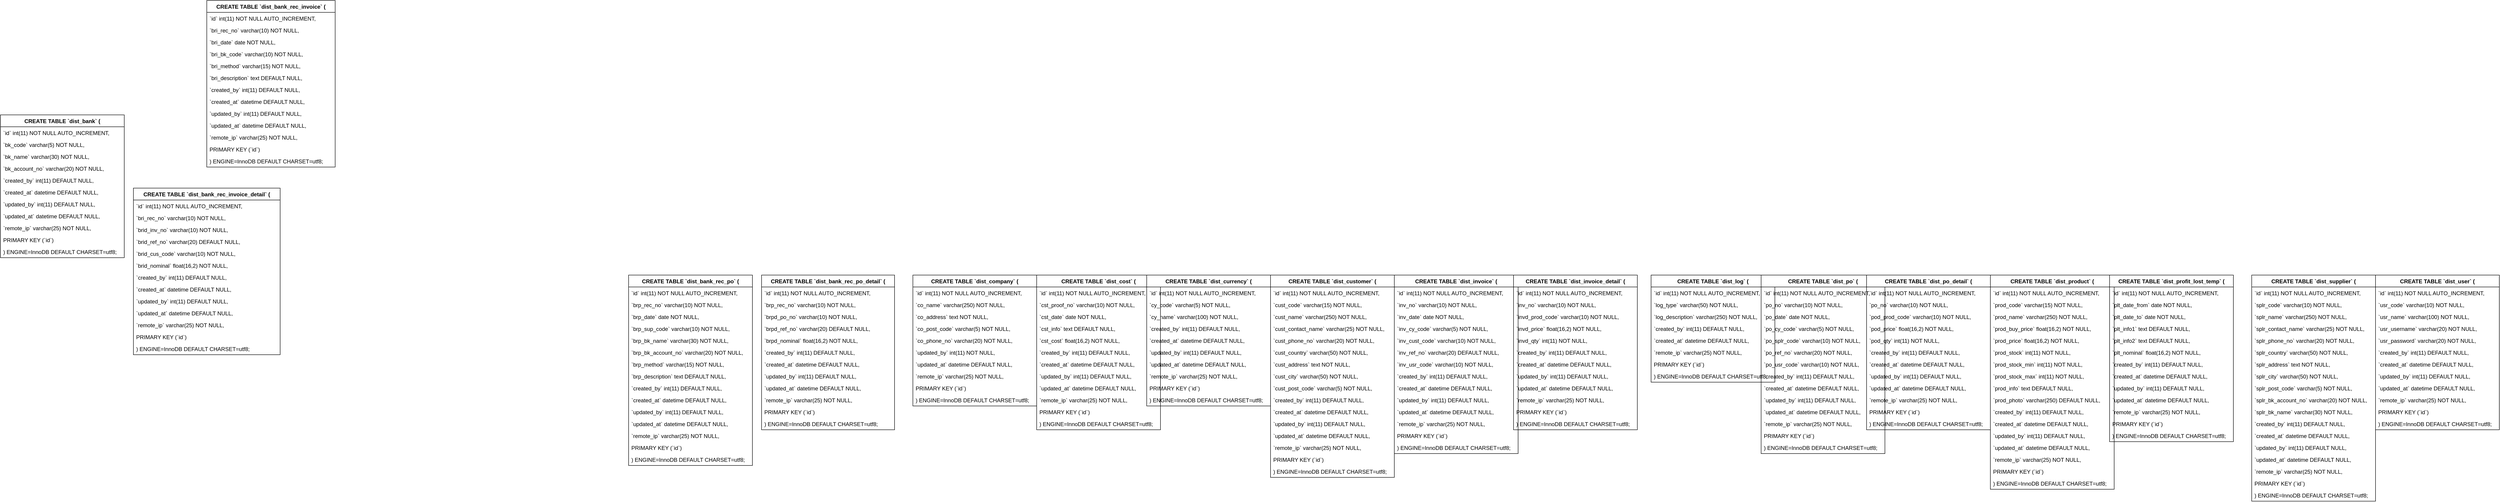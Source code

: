 <mxfile version="13.6.5" type="github">
  <diagram id="bMF77L84sKGF2cYCscbc" name="Page-1">
    <mxGraphModel dx="4479" dy="1098" grid="1" gridSize="10" guides="1" tooltips="1" connect="1" arrows="1" fold="1" page="1" pageScale="1" pageWidth="850" pageHeight="1100" math="0" shadow="0">
      <root>
        <mxCell id="0" />
        <mxCell id="1" parent="0" />
        <mxCell id="ldPQFE0j_9HVeFE-VRIP-13" value="CREATE TABLE `dist_bank` (" style="swimlane;fontStyle=1;childLayout=stackLayout;horizontal=1;startSize=26;horizontalStack=0;resizeParent=1;resizeParentMax=0;resizeLast=0;collapsible=1;marginBottom=0;" vertex="1" parent="1">
          <mxGeometry x="-2520" y="290" width="270" height="312" as="geometry" />
        </mxCell>
        <mxCell id="ldPQFE0j_9HVeFE-VRIP-14" value="  `id` int(11) NOT NULL AUTO_INCREMENT," style="text;strokeColor=none;fillColor=none;align=left;verticalAlign=top;spacingLeft=4;spacingRight=4;overflow=hidden;rotatable=0;points=[[0,0.5],[1,0.5]];portConstraint=eastwest;" vertex="1" parent="ldPQFE0j_9HVeFE-VRIP-13">
          <mxGeometry y="26" width="270" height="26" as="geometry" />
        </mxCell>
        <mxCell id="ldPQFE0j_9HVeFE-VRIP-15" value="  `bk_code` varchar(5) NOT NULL," style="text;strokeColor=none;fillColor=none;align=left;verticalAlign=top;spacingLeft=4;spacingRight=4;overflow=hidden;rotatable=0;points=[[0,0.5],[1,0.5]];portConstraint=eastwest;" vertex="1" parent="ldPQFE0j_9HVeFE-VRIP-13">
          <mxGeometry y="52" width="270" height="26" as="geometry" />
        </mxCell>
        <mxCell id="ldPQFE0j_9HVeFE-VRIP-16" value="  `bk_name` varchar(30) NOT NULL," style="text;strokeColor=none;fillColor=none;align=left;verticalAlign=top;spacingLeft=4;spacingRight=4;overflow=hidden;rotatable=0;points=[[0,0.5],[1,0.5]];portConstraint=eastwest;" vertex="1" parent="ldPQFE0j_9HVeFE-VRIP-13">
          <mxGeometry y="78" width="270" height="26" as="geometry" />
        </mxCell>
        <mxCell id="ldPQFE0j_9HVeFE-VRIP-17" value="  `bk_account_no` varchar(20) NOT NULL," style="text;strokeColor=none;fillColor=none;align=left;verticalAlign=top;spacingLeft=4;spacingRight=4;overflow=hidden;rotatable=0;points=[[0,0.5],[1,0.5]];portConstraint=eastwest;" vertex="1" parent="ldPQFE0j_9HVeFE-VRIP-13">
          <mxGeometry y="104" width="270" height="26" as="geometry" />
        </mxCell>
        <mxCell id="ldPQFE0j_9HVeFE-VRIP-18" value="  `created_by` int(11) DEFAULT NULL," style="text;strokeColor=none;fillColor=none;align=left;verticalAlign=top;spacingLeft=4;spacingRight=4;overflow=hidden;rotatable=0;points=[[0,0.5],[1,0.5]];portConstraint=eastwest;" vertex="1" parent="ldPQFE0j_9HVeFE-VRIP-13">
          <mxGeometry y="130" width="270" height="26" as="geometry" />
        </mxCell>
        <mxCell id="ldPQFE0j_9HVeFE-VRIP-19" value="  `created_at` datetime DEFAULT NULL," style="text;strokeColor=none;fillColor=none;align=left;verticalAlign=top;spacingLeft=4;spacingRight=4;overflow=hidden;rotatable=0;points=[[0,0.5],[1,0.5]];portConstraint=eastwest;" vertex="1" parent="ldPQFE0j_9HVeFE-VRIP-13">
          <mxGeometry y="156" width="270" height="26" as="geometry" />
        </mxCell>
        <mxCell id="ldPQFE0j_9HVeFE-VRIP-20" value="  `updated_by` int(11) DEFAULT NULL," style="text;strokeColor=none;fillColor=none;align=left;verticalAlign=top;spacingLeft=4;spacingRight=4;overflow=hidden;rotatable=0;points=[[0,0.5],[1,0.5]];portConstraint=eastwest;" vertex="1" parent="ldPQFE0j_9HVeFE-VRIP-13">
          <mxGeometry y="182" width="270" height="26" as="geometry" />
        </mxCell>
        <mxCell id="ldPQFE0j_9HVeFE-VRIP-21" value="  `updated_at` datetime DEFAULT NULL," style="text;strokeColor=none;fillColor=none;align=left;verticalAlign=top;spacingLeft=4;spacingRight=4;overflow=hidden;rotatable=0;points=[[0,0.5],[1,0.5]];portConstraint=eastwest;" vertex="1" parent="ldPQFE0j_9HVeFE-VRIP-13">
          <mxGeometry y="208" width="270" height="26" as="geometry" />
        </mxCell>
        <mxCell id="ldPQFE0j_9HVeFE-VRIP-22" value="  `remote_ip` varchar(25) NOT NULL," style="text;strokeColor=none;fillColor=none;align=left;verticalAlign=top;spacingLeft=4;spacingRight=4;overflow=hidden;rotatable=0;points=[[0,0.5],[1,0.5]];portConstraint=eastwest;" vertex="1" parent="ldPQFE0j_9HVeFE-VRIP-13">
          <mxGeometry y="234" width="270" height="26" as="geometry" />
        </mxCell>
        <mxCell id="ldPQFE0j_9HVeFE-VRIP-23" value="  PRIMARY KEY (`id`)" style="text;strokeColor=none;fillColor=none;align=left;verticalAlign=top;spacingLeft=4;spacingRight=4;overflow=hidden;rotatable=0;points=[[0,0.5],[1,0.5]];portConstraint=eastwest;" vertex="1" parent="ldPQFE0j_9HVeFE-VRIP-13">
          <mxGeometry y="260" width="270" height="26" as="geometry" />
        </mxCell>
        <mxCell id="ldPQFE0j_9HVeFE-VRIP-24" value=") ENGINE=InnoDB DEFAULT CHARSET=utf8;" style="text;strokeColor=none;fillColor=none;align=left;verticalAlign=top;spacingLeft=4;spacingRight=4;overflow=hidden;rotatable=0;points=[[0,0.5],[1,0.5]];portConstraint=eastwest;" vertex="1" parent="ldPQFE0j_9HVeFE-VRIP-13">
          <mxGeometry y="286" width="270" height="26" as="geometry" />
        </mxCell>
        <mxCell id="ldPQFE0j_9HVeFE-VRIP-53" value="CREATE TABLE `dist_bank_rec_po` (" style="swimlane;fontStyle=1;childLayout=stackLayout;horizontal=1;startSize=26;horizontalStack=0;resizeParent=1;resizeParentMax=0;resizeLast=0;collapsible=1;marginBottom=0;" vertex="1" parent="1">
          <mxGeometry x="-1150" y="640" width="270" height="416" as="geometry" />
        </mxCell>
        <mxCell id="ldPQFE0j_9HVeFE-VRIP-54" value="  `id` int(11) NOT NULL AUTO_INCREMENT," style="text;strokeColor=none;fillColor=none;align=left;verticalAlign=top;spacingLeft=4;spacingRight=4;overflow=hidden;rotatable=0;points=[[0,0.5],[1,0.5]];portConstraint=eastwest;" vertex="1" parent="ldPQFE0j_9HVeFE-VRIP-53">
          <mxGeometry y="26" width="270" height="26" as="geometry" />
        </mxCell>
        <mxCell id="ldPQFE0j_9HVeFE-VRIP-55" value="  `brp_rec_no` varchar(10) NOT NULL," style="text;strokeColor=none;fillColor=none;align=left;verticalAlign=top;spacingLeft=4;spacingRight=4;overflow=hidden;rotatable=0;points=[[0,0.5],[1,0.5]];portConstraint=eastwest;" vertex="1" parent="ldPQFE0j_9HVeFE-VRIP-53">
          <mxGeometry y="52" width="270" height="26" as="geometry" />
        </mxCell>
        <mxCell id="ldPQFE0j_9HVeFE-VRIP-56" value="  `brp_date` date NOT NULL," style="text;strokeColor=none;fillColor=none;align=left;verticalAlign=top;spacingLeft=4;spacingRight=4;overflow=hidden;rotatable=0;points=[[0,0.5],[1,0.5]];portConstraint=eastwest;" vertex="1" parent="ldPQFE0j_9HVeFE-VRIP-53">
          <mxGeometry y="78" width="270" height="26" as="geometry" />
        </mxCell>
        <mxCell id="ldPQFE0j_9HVeFE-VRIP-57" value="  `brp_sup_code` varchar(10) NOT NULL," style="text;strokeColor=none;fillColor=none;align=left;verticalAlign=top;spacingLeft=4;spacingRight=4;overflow=hidden;rotatable=0;points=[[0,0.5],[1,0.5]];portConstraint=eastwest;" vertex="1" parent="ldPQFE0j_9HVeFE-VRIP-53">
          <mxGeometry y="104" width="270" height="26" as="geometry" />
        </mxCell>
        <mxCell id="ldPQFE0j_9HVeFE-VRIP-58" value="  `brp_bk_name` varchar(30) NOT NULL," style="text;strokeColor=none;fillColor=none;align=left;verticalAlign=top;spacingLeft=4;spacingRight=4;overflow=hidden;rotatable=0;points=[[0,0.5],[1,0.5]];portConstraint=eastwest;" vertex="1" parent="ldPQFE0j_9HVeFE-VRIP-53">
          <mxGeometry y="130" width="270" height="26" as="geometry" />
        </mxCell>
        <mxCell id="ldPQFE0j_9HVeFE-VRIP-59" value="  `brp_bk_account_no` varchar(20) NOT NULL," style="text;strokeColor=none;fillColor=none;align=left;verticalAlign=top;spacingLeft=4;spacingRight=4;overflow=hidden;rotatable=0;points=[[0,0.5],[1,0.5]];portConstraint=eastwest;" vertex="1" parent="ldPQFE0j_9HVeFE-VRIP-53">
          <mxGeometry y="156" width="270" height="26" as="geometry" />
        </mxCell>
        <mxCell id="ldPQFE0j_9HVeFE-VRIP-60" value="  `brp_method` varchar(15) NOT NULL," style="text;strokeColor=none;fillColor=none;align=left;verticalAlign=top;spacingLeft=4;spacingRight=4;overflow=hidden;rotatable=0;points=[[0,0.5],[1,0.5]];portConstraint=eastwest;" vertex="1" parent="ldPQFE0j_9HVeFE-VRIP-53">
          <mxGeometry y="182" width="270" height="26" as="geometry" />
        </mxCell>
        <mxCell id="ldPQFE0j_9HVeFE-VRIP-61" value="  `brp_description` text DEFAULT NULL," style="text;strokeColor=none;fillColor=none;align=left;verticalAlign=top;spacingLeft=4;spacingRight=4;overflow=hidden;rotatable=0;points=[[0,0.5],[1,0.5]];portConstraint=eastwest;" vertex="1" parent="ldPQFE0j_9HVeFE-VRIP-53">
          <mxGeometry y="208" width="270" height="26" as="geometry" />
        </mxCell>
        <mxCell id="ldPQFE0j_9HVeFE-VRIP-62" value="  `created_by` int(11) DEFAULT NULL," style="text;strokeColor=none;fillColor=none;align=left;verticalAlign=top;spacingLeft=4;spacingRight=4;overflow=hidden;rotatable=0;points=[[0,0.5],[1,0.5]];portConstraint=eastwest;" vertex="1" parent="ldPQFE0j_9HVeFE-VRIP-53">
          <mxGeometry y="234" width="270" height="26" as="geometry" />
        </mxCell>
        <mxCell id="ldPQFE0j_9HVeFE-VRIP-63" value="  `created_at` datetime DEFAULT NULL," style="text;strokeColor=none;fillColor=none;align=left;verticalAlign=top;spacingLeft=4;spacingRight=4;overflow=hidden;rotatable=0;points=[[0,0.5],[1,0.5]];portConstraint=eastwest;" vertex="1" parent="ldPQFE0j_9HVeFE-VRIP-53">
          <mxGeometry y="260" width="270" height="26" as="geometry" />
        </mxCell>
        <mxCell id="ldPQFE0j_9HVeFE-VRIP-64" value="  `updated_by` int(11) DEFAULT NULL," style="text;strokeColor=none;fillColor=none;align=left;verticalAlign=top;spacingLeft=4;spacingRight=4;overflow=hidden;rotatable=0;points=[[0,0.5],[1,0.5]];portConstraint=eastwest;" vertex="1" parent="ldPQFE0j_9HVeFE-VRIP-53">
          <mxGeometry y="286" width="270" height="26" as="geometry" />
        </mxCell>
        <mxCell id="ldPQFE0j_9HVeFE-VRIP-65" value="  `updated_at` datetime DEFAULT NULL," style="text;strokeColor=none;fillColor=none;align=left;verticalAlign=top;spacingLeft=4;spacingRight=4;overflow=hidden;rotatable=0;points=[[0,0.5],[1,0.5]];portConstraint=eastwest;" vertex="1" parent="ldPQFE0j_9HVeFE-VRIP-53">
          <mxGeometry y="312" width="270" height="26" as="geometry" />
        </mxCell>
        <mxCell id="ldPQFE0j_9HVeFE-VRIP-66" value="  `remote_ip` varchar(25) NOT NULL," style="text;strokeColor=none;fillColor=none;align=left;verticalAlign=top;spacingLeft=4;spacingRight=4;overflow=hidden;rotatable=0;points=[[0,0.5],[1,0.5]];portConstraint=eastwest;" vertex="1" parent="ldPQFE0j_9HVeFE-VRIP-53">
          <mxGeometry y="338" width="270" height="26" as="geometry" />
        </mxCell>
        <mxCell id="ldPQFE0j_9HVeFE-VRIP-67" value="  PRIMARY KEY (`id`)" style="text;strokeColor=none;fillColor=none;align=left;verticalAlign=top;spacingLeft=4;spacingRight=4;overflow=hidden;rotatable=0;points=[[0,0.5],[1,0.5]];portConstraint=eastwest;" vertex="1" parent="ldPQFE0j_9HVeFE-VRIP-53">
          <mxGeometry y="364" width="270" height="26" as="geometry" />
        </mxCell>
        <mxCell id="ldPQFE0j_9HVeFE-VRIP-68" value=") ENGINE=InnoDB DEFAULT CHARSET=utf8;" style="text;strokeColor=none;fillColor=none;align=left;verticalAlign=top;spacingLeft=4;spacingRight=4;overflow=hidden;rotatable=0;points=[[0,0.5],[1,0.5]];portConstraint=eastwest;" vertex="1" parent="ldPQFE0j_9HVeFE-VRIP-53">
          <mxGeometry y="390" width="270" height="26" as="geometry" />
        </mxCell>
        <mxCell id="ldPQFE0j_9HVeFE-VRIP-69" value="CREATE TABLE `dist_bank_rec_po_detail` (" style="swimlane;fontStyle=1;childLayout=stackLayout;horizontal=1;startSize=26;horizontalStack=0;resizeParent=1;resizeParentMax=0;resizeLast=0;collapsible=1;marginBottom=0;" vertex="1" parent="1">
          <mxGeometry x="-860" y="640" width="290" height="338" as="geometry" />
        </mxCell>
        <mxCell id="ldPQFE0j_9HVeFE-VRIP-70" value="  `id` int(11) NOT NULL AUTO_INCREMENT," style="text;strokeColor=none;fillColor=none;align=left;verticalAlign=top;spacingLeft=4;spacingRight=4;overflow=hidden;rotatable=0;points=[[0,0.5],[1,0.5]];portConstraint=eastwest;" vertex="1" parent="ldPQFE0j_9HVeFE-VRIP-69">
          <mxGeometry y="26" width="290" height="26" as="geometry" />
        </mxCell>
        <mxCell id="ldPQFE0j_9HVeFE-VRIP-71" value="  `brp_rec_no` varchar(10) NOT NULL," style="text;strokeColor=none;fillColor=none;align=left;verticalAlign=top;spacingLeft=4;spacingRight=4;overflow=hidden;rotatable=0;points=[[0,0.5],[1,0.5]];portConstraint=eastwest;" vertex="1" parent="ldPQFE0j_9HVeFE-VRIP-69">
          <mxGeometry y="52" width="290" height="26" as="geometry" />
        </mxCell>
        <mxCell id="ldPQFE0j_9HVeFE-VRIP-72" value="  `brpd_po_no` varchar(10) NOT NULL," style="text;strokeColor=none;fillColor=none;align=left;verticalAlign=top;spacingLeft=4;spacingRight=4;overflow=hidden;rotatable=0;points=[[0,0.5],[1,0.5]];portConstraint=eastwest;" vertex="1" parent="ldPQFE0j_9HVeFE-VRIP-69">
          <mxGeometry y="78" width="290" height="26" as="geometry" />
        </mxCell>
        <mxCell id="ldPQFE0j_9HVeFE-VRIP-73" value="  `brpd_ref_no` varchar(20) DEFAULT NULL," style="text;strokeColor=none;fillColor=none;align=left;verticalAlign=top;spacingLeft=4;spacingRight=4;overflow=hidden;rotatable=0;points=[[0,0.5],[1,0.5]];portConstraint=eastwest;" vertex="1" parent="ldPQFE0j_9HVeFE-VRIP-69">
          <mxGeometry y="104" width="290" height="26" as="geometry" />
        </mxCell>
        <mxCell id="ldPQFE0j_9HVeFE-VRIP-74" value="  `brpd_nominal` float(16,2) NOT NULL," style="text;strokeColor=none;fillColor=none;align=left;verticalAlign=top;spacingLeft=4;spacingRight=4;overflow=hidden;rotatable=0;points=[[0,0.5],[1,0.5]];portConstraint=eastwest;" vertex="1" parent="ldPQFE0j_9HVeFE-VRIP-69">
          <mxGeometry y="130" width="290" height="26" as="geometry" />
        </mxCell>
        <mxCell id="ldPQFE0j_9HVeFE-VRIP-75" value="  `created_by` int(11) DEFAULT NULL," style="text;strokeColor=none;fillColor=none;align=left;verticalAlign=top;spacingLeft=4;spacingRight=4;overflow=hidden;rotatable=0;points=[[0,0.5],[1,0.5]];portConstraint=eastwest;" vertex="1" parent="ldPQFE0j_9HVeFE-VRIP-69">
          <mxGeometry y="156" width="290" height="26" as="geometry" />
        </mxCell>
        <mxCell id="ldPQFE0j_9HVeFE-VRIP-76" value="  `created_at` datetime DEFAULT NULL," style="text;strokeColor=none;fillColor=none;align=left;verticalAlign=top;spacingLeft=4;spacingRight=4;overflow=hidden;rotatable=0;points=[[0,0.5],[1,0.5]];portConstraint=eastwest;" vertex="1" parent="ldPQFE0j_9HVeFE-VRIP-69">
          <mxGeometry y="182" width="290" height="26" as="geometry" />
        </mxCell>
        <mxCell id="ldPQFE0j_9HVeFE-VRIP-77" value="  `updated_by` int(11) DEFAULT NULL," style="text;strokeColor=none;fillColor=none;align=left;verticalAlign=top;spacingLeft=4;spacingRight=4;overflow=hidden;rotatable=0;points=[[0,0.5],[1,0.5]];portConstraint=eastwest;" vertex="1" parent="ldPQFE0j_9HVeFE-VRIP-69">
          <mxGeometry y="208" width="290" height="26" as="geometry" />
        </mxCell>
        <mxCell id="ldPQFE0j_9HVeFE-VRIP-78" value="  `updated_at` datetime DEFAULT NULL," style="text;strokeColor=none;fillColor=none;align=left;verticalAlign=top;spacingLeft=4;spacingRight=4;overflow=hidden;rotatable=0;points=[[0,0.5],[1,0.5]];portConstraint=eastwest;" vertex="1" parent="ldPQFE0j_9HVeFE-VRIP-69">
          <mxGeometry y="234" width="290" height="26" as="geometry" />
        </mxCell>
        <mxCell id="ldPQFE0j_9HVeFE-VRIP-79" value="  `remote_ip` varchar(25) NOT NULL," style="text;strokeColor=none;fillColor=none;align=left;verticalAlign=top;spacingLeft=4;spacingRight=4;overflow=hidden;rotatable=0;points=[[0,0.5],[1,0.5]];portConstraint=eastwest;" vertex="1" parent="ldPQFE0j_9HVeFE-VRIP-69">
          <mxGeometry y="260" width="290" height="26" as="geometry" />
        </mxCell>
        <mxCell id="ldPQFE0j_9HVeFE-VRIP-80" value="  PRIMARY KEY (`id`)" style="text;strokeColor=none;fillColor=none;align=left;verticalAlign=top;spacingLeft=4;spacingRight=4;overflow=hidden;rotatable=0;points=[[0,0.5],[1,0.5]];portConstraint=eastwest;" vertex="1" parent="ldPQFE0j_9HVeFE-VRIP-69">
          <mxGeometry y="286" width="290" height="26" as="geometry" />
        </mxCell>
        <mxCell id="ldPQFE0j_9HVeFE-VRIP-81" value=") ENGINE=InnoDB DEFAULT CHARSET=utf8;" style="text;strokeColor=none;fillColor=none;align=left;verticalAlign=top;spacingLeft=4;spacingRight=4;overflow=hidden;rotatable=0;points=[[0,0.5],[1,0.5]];portConstraint=eastwest;" vertex="1" parent="ldPQFE0j_9HVeFE-VRIP-69">
          <mxGeometry y="312" width="290" height="26" as="geometry" />
        </mxCell>
        <mxCell id="ldPQFE0j_9HVeFE-VRIP-82" value="CREATE TABLE `dist_company` (" style="swimlane;fontStyle=1;childLayout=stackLayout;horizontal=1;startSize=26;horizontalStack=0;resizeParent=1;resizeParentMax=0;resizeLast=0;collapsible=1;marginBottom=0;" vertex="1" parent="1">
          <mxGeometry x="-530" y="640" width="270" height="286" as="geometry" />
        </mxCell>
        <mxCell id="ldPQFE0j_9HVeFE-VRIP-83" value="  `id` int(11) NOT NULL AUTO_INCREMENT," style="text;strokeColor=none;fillColor=none;align=left;verticalAlign=top;spacingLeft=4;spacingRight=4;overflow=hidden;rotatable=0;points=[[0,0.5],[1,0.5]];portConstraint=eastwest;" vertex="1" parent="ldPQFE0j_9HVeFE-VRIP-82">
          <mxGeometry y="26" width="270" height="26" as="geometry" />
        </mxCell>
        <mxCell id="ldPQFE0j_9HVeFE-VRIP-84" value="  `co_name` varchar(250) NOT NULL," style="text;strokeColor=none;fillColor=none;align=left;verticalAlign=top;spacingLeft=4;spacingRight=4;overflow=hidden;rotatable=0;points=[[0,0.5],[1,0.5]];portConstraint=eastwest;" vertex="1" parent="ldPQFE0j_9HVeFE-VRIP-82">
          <mxGeometry y="52" width="270" height="26" as="geometry" />
        </mxCell>
        <mxCell id="ldPQFE0j_9HVeFE-VRIP-85" value="  `co_address` text NOT NULL," style="text;strokeColor=none;fillColor=none;align=left;verticalAlign=top;spacingLeft=4;spacingRight=4;overflow=hidden;rotatable=0;points=[[0,0.5],[1,0.5]];portConstraint=eastwest;" vertex="1" parent="ldPQFE0j_9HVeFE-VRIP-82">
          <mxGeometry y="78" width="270" height="26" as="geometry" />
        </mxCell>
        <mxCell id="ldPQFE0j_9HVeFE-VRIP-86" value="  `co_post_code` varchar(5) NOT NULL," style="text;strokeColor=none;fillColor=none;align=left;verticalAlign=top;spacingLeft=4;spacingRight=4;overflow=hidden;rotatable=0;points=[[0,0.5],[1,0.5]];portConstraint=eastwest;" vertex="1" parent="ldPQFE0j_9HVeFE-VRIP-82">
          <mxGeometry y="104" width="270" height="26" as="geometry" />
        </mxCell>
        <mxCell id="ldPQFE0j_9HVeFE-VRIP-87" value="  `co_phone_no` varchar(20) NOT NULL," style="text;strokeColor=none;fillColor=none;align=left;verticalAlign=top;spacingLeft=4;spacingRight=4;overflow=hidden;rotatable=0;points=[[0,0.5],[1,0.5]];portConstraint=eastwest;" vertex="1" parent="ldPQFE0j_9HVeFE-VRIP-82">
          <mxGeometry y="130" width="270" height="26" as="geometry" />
        </mxCell>
        <mxCell id="ldPQFE0j_9HVeFE-VRIP-88" value="  `updated_by` int(11) NOT NULL," style="text;strokeColor=none;fillColor=none;align=left;verticalAlign=top;spacingLeft=4;spacingRight=4;overflow=hidden;rotatable=0;points=[[0,0.5],[1,0.5]];portConstraint=eastwest;" vertex="1" parent="ldPQFE0j_9HVeFE-VRIP-82">
          <mxGeometry y="156" width="270" height="26" as="geometry" />
        </mxCell>
        <mxCell id="ldPQFE0j_9HVeFE-VRIP-89" value="  `updated_at` datetime DEFAULT NULL," style="text;strokeColor=none;fillColor=none;align=left;verticalAlign=top;spacingLeft=4;spacingRight=4;overflow=hidden;rotatable=0;points=[[0,0.5],[1,0.5]];portConstraint=eastwest;" vertex="1" parent="ldPQFE0j_9HVeFE-VRIP-82">
          <mxGeometry y="182" width="270" height="26" as="geometry" />
        </mxCell>
        <mxCell id="ldPQFE0j_9HVeFE-VRIP-90" value="  `remote_ip` varchar(25) NOT NULL," style="text;strokeColor=none;fillColor=none;align=left;verticalAlign=top;spacingLeft=4;spacingRight=4;overflow=hidden;rotatable=0;points=[[0,0.5],[1,0.5]];portConstraint=eastwest;" vertex="1" parent="ldPQFE0j_9HVeFE-VRIP-82">
          <mxGeometry y="208" width="270" height="26" as="geometry" />
        </mxCell>
        <mxCell id="ldPQFE0j_9HVeFE-VRIP-91" value="  PRIMARY KEY (`id`)" style="text;strokeColor=none;fillColor=none;align=left;verticalAlign=top;spacingLeft=4;spacingRight=4;overflow=hidden;rotatable=0;points=[[0,0.5],[1,0.5]];portConstraint=eastwest;" vertex="1" parent="ldPQFE0j_9HVeFE-VRIP-82">
          <mxGeometry y="234" width="270" height="26" as="geometry" />
        </mxCell>
        <mxCell id="ldPQFE0j_9HVeFE-VRIP-92" value=") ENGINE=InnoDB DEFAULT CHARSET=utf8;" style="text;strokeColor=none;fillColor=none;align=left;verticalAlign=top;spacingLeft=4;spacingRight=4;overflow=hidden;rotatable=0;points=[[0,0.5],[1,0.5]];portConstraint=eastwest;" vertex="1" parent="ldPQFE0j_9HVeFE-VRIP-82">
          <mxGeometry y="260" width="270" height="26" as="geometry" />
        </mxCell>
        <mxCell id="ldPQFE0j_9HVeFE-VRIP-93" value="CREATE TABLE `dist_cost` (" style="swimlane;fontStyle=1;childLayout=stackLayout;horizontal=1;startSize=26;horizontalStack=0;resizeParent=1;resizeParentMax=0;resizeLast=0;collapsible=1;marginBottom=0;" vertex="1" parent="1">
          <mxGeometry x="-260" y="640" width="270" height="338" as="geometry" />
        </mxCell>
        <mxCell id="ldPQFE0j_9HVeFE-VRIP-94" value="  `id` int(11) NOT NULL AUTO_INCREMENT," style="text;strokeColor=none;fillColor=none;align=left;verticalAlign=top;spacingLeft=4;spacingRight=4;overflow=hidden;rotatable=0;points=[[0,0.5],[1,0.5]];portConstraint=eastwest;" vertex="1" parent="ldPQFE0j_9HVeFE-VRIP-93">
          <mxGeometry y="26" width="270" height="26" as="geometry" />
        </mxCell>
        <mxCell id="ldPQFE0j_9HVeFE-VRIP-95" value="  `cst_proof_no` varchar(10) NOT NULL," style="text;strokeColor=none;fillColor=none;align=left;verticalAlign=top;spacingLeft=4;spacingRight=4;overflow=hidden;rotatable=0;points=[[0,0.5],[1,0.5]];portConstraint=eastwest;" vertex="1" parent="ldPQFE0j_9HVeFE-VRIP-93">
          <mxGeometry y="52" width="270" height="26" as="geometry" />
        </mxCell>
        <mxCell id="ldPQFE0j_9HVeFE-VRIP-96" value="  `cst_date` date NOT NULL," style="text;strokeColor=none;fillColor=none;align=left;verticalAlign=top;spacingLeft=4;spacingRight=4;overflow=hidden;rotatable=0;points=[[0,0.5],[1,0.5]];portConstraint=eastwest;" vertex="1" parent="ldPQFE0j_9HVeFE-VRIP-93">
          <mxGeometry y="78" width="270" height="26" as="geometry" />
        </mxCell>
        <mxCell id="ldPQFE0j_9HVeFE-VRIP-97" value="  `cst_info` text DEFAULT NULL," style="text;strokeColor=none;fillColor=none;align=left;verticalAlign=top;spacingLeft=4;spacingRight=4;overflow=hidden;rotatable=0;points=[[0,0.5],[1,0.5]];portConstraint=eastwest;" vertex="1" parent="ldPQFE0j_9HVeFE-VRIP-93">
          <mxGeometry y="104" width="270" height="26" as="geometry" />
        </mxCell>
        <mxCell id="ldPQFE0j_9HVeFE-VRIP-98" value="  `cst_cost` float(16,2) NOT NULL," style="text;strokeColor=none;fillColor=none;align=left;verticalAlign=top;spacingLeft=4;spacingRight=4;overflow=hidden;rotatable=0;points=[[0,0.5],[1,0.5]];portConstraint=eastwest;" vertex="1" parent="ldPQFE0j_9HVeFE-VRIP-93">
          <mxGeometry y="130" width="270" height="26" as="geometry" />
        </mxCell>
        <mxCell id="ldPQFE0j_9HVeFE-VRIP-99" value="  `created_by` int(11) DEFAULT NULL," style="text;strokeColor=none;fillColor=none;align=left;verticalAlign=top;spacingLeft=4;spacingRight=4;overflow=hidden;rotatable=0;points=[[0,0.5],[1,0.5]];portConstraint=eastwest;" vertex="1" parent="ldPQFE0j_9HVeFE-VRIP-93">
          <mxGeometry y="156" width="270" height="26" as="geometry" />
        </mxCell>
        <mxCell id="ldPQFE0j_9HVeFE-VRIP-100" value="  `created_at` datetime DEFAULT NULL," style="text;strokeColor=none;fillColor=none;align=left;verticalAlign=top;spacingLeft=4;spacingRight=4;overflow=hidden;rotatable=0;points=[[0,0.5],[1,0.5]];portConstraint=eastwest;" vertex="1" parent="ldPQFE0j_9HVeFE-VRIP-93">
          <mxGeometry y="182" width="270" height="26" as="geometry" />
        </mxCell>
        <mxCell id="ldPQFE0j_9HVeFE-VRIP-101" value="  `updated_by` int(11) DEFAULT NULL," style="text;strokeColor=none;fillColor=none;align=left;verticalAlign=top;spacingLeft=4;spacingRight=4;overflow=hidden;rotatable=0;points=[[0,0.5],[1,0.5]];portConstraint=eastwest;" vertex="1" parent="ldPQFE0j_9HVeFE-VRIP-93">
          <mxGeometry y="208" width="270" height="26" as="geometry" />
        </mxCell>
        <mxCell id="ldPQFE0j_9HVeFE-VRIP-102" value="  `updated_at` datetime DEFAULT NULL," style="text;strokeColor=none;fillColor=none;align=left;verticalAlign=top;spacingLeft=4;spacingRight=4;overflow=hidden;rotatable=0;points=[[0,0.5],[1,0.5]];portConstraint=eastwest;" vertex="1" parent="ldPQFE0j_9HVeFE-VRIP-93">
          <mxGeometry y="234" width="270" height="26" as="geometry" />
        </mxCell>
        <mxCell id="ldPQFE0j_9HVeFE-VRIP-103" value="  `remote_ip` varchar(25) NOT NULL," style="text;strokeColor=none;fillColor=none;align=left;verticalAlign=top;spacingLeft=4;spacingRight=4;overflow=hidden;rotatable=0;points=[[0,0.5],[1,0.5]];portConstraint=eastwest;" vertex="1" parent="ldPQFE0j_9HVeFE-VRIP-93">
          <mxGeometry y="260" width="270" height="26" as="geometry" />
        </mxCell>
        <mxCell id="ldPQFE0j_9HVeFE-VRIP-104" value="  PRIMARY KEY (`id`)" style="text;strokeColor=none;fillColor=none;align=left;verticalAlign=top;spacingLeft=4;spacingRight=4;overflow=hidden;rotatable=0;points=[[0,0.5],[1,0.5]];portConstraint=eastwest;" vertex="1" parent="ldPQFE0j_9HVeFE-VRIP-93">
          <mxGeometry y="286" width="270" height="26" as="geometry" />
        </mxCell>
        <mxCell id="ldPQFE0j_9HVeFE-VRIP-105" value=") ENGINE=InnoDB DEFAULT CHARSET=utf8;" style="text;strokeColor=none;fillColor=none;align=left;verticalAlign=top;spacingLeft=4;spacingRight=4;overflow=hidden;rotatable=0;points=[[0,0.5],[1,0.5]];portConstraint=eastwest;" vertex="1" parent="ldPQFE0j_9HVeFE-VRIP-93">
          <mxGeometry y="312" width="270" height="26" as="geometry" />
        </mxCell>
        <mxCell id="ldPQFE0j_9HVeFE-VRIP-106" value="CREATE TABLE `dist_currency` (" style="swimlane;fontStyle=1;childLayout=stackLayout;horizontal=1;startSize=26;horizontalStack=0;resizeParent=1;resizeParentMax=0;resizeLast=0;collapsible=1;marginBottom=0;" vertex="1" parent="1">
          <mxGeometry x="-20" y="640" width="270" height="286" as="geometry" />
        </mxCell>
        <mxCell id="ldPQFE0j_9HVeFE-VRIP-107" value="  `id` int(11) NOT NULL AUTO_INCREMENT," style="text;strokeColor=none;fillColor=none;align=left;verticalAlign=top;spacingLeft=4;spacingRight=4;overflow=hidden;rotatable=0;points=[[0,0.5],[1,0.5]];portConstraint=eastwest;" vertex="1" parent="ldPQFE0j_9HVeFE-VRIP-106">
          <mxGeometry y="26" width="270" height="26" as="geometry" />
        </mxCell>
        <mxCell id="ldPQFE0j_9HVeFE-VRIP-108" value="  `cy_code` varchar(5) NOT NULL," style="text;strokeColor=none;fillColor=none;align=left;verticalAlign=top;spacingLeft=4;spacingRight=4;overflow=hidden;rotatable=0;points=[[0,0.5],[1,0.5]];portConstraint=eastwest;" vertex="1" parent="ldPQFE0j_9HVeFE-VRIP-106">
          <mxGeometry y="52" width="270" height="26" as="geometry" />
        </mxCell>
        <mxCell id="ldPQFE0j_9HVeFE-VRIP-109" value="  `cy_name` varchar(100) NOT NULL," style="text;strokeColor=none;fillColor=none;align=left;verticalAlign=top;spacingLeft=4;spacingRight=4;overflow=hidden;rotatable=0;points=[[0,0.5],[1,0.5]];portConstraint=eastwest;" vertex="1" parent="ldPQFE0j_9HVeFE-VRIP-106">
          <mxGeometry y="78" width="270" height="26" as="geometry" />
        </mxCell>
        <mxCell id="ldPQFE0j_9HVeFE-VRIP-110" value="  `created_by` int(11) DEFAULT NULL," style="text;strokeColor=none;fillColor=none;align=left;verticalAlign=top;spacingLeft=4;spacingRight=4;overflow=hidden;rotatable=0;points=[[0,0.5],[1,0.5]];portConstraint=eastwest;" vertex="1" parent="ldPQFE0j_9HVeFE-VRIP-106">
          <mxGeometry y="104" width="270" height="26" as="geometry" />
        </mxCell>
        <mxCell id="ldPQFE0j_9HVeFE-VRIP-111" value="  `created_at` datetime DEFAULT NULL," style="text;strokeColor=none;fillColor=none;align=left;verticalAlign=top;spacingLeft=4;spacingRight=4;overflow=hidden;rotatable=0;points=[[0,0.5],[1,0.5]];portConstraint=eastwest;" vertex="1" parent="ldPQFE0j_9HVeFE-VRIP-106">
          <mxGeometry y="130" width="270" height="26" as="geometry" />
        </mxCell>
        <mxCell id="ldPQFE0j_9HVeFE-VRIP-112" value="  `updated_by` int(11) DEFAULT NULL," style="text;strokeColor=none;fillColor=none;align=left;verticalAlign=top;spacingLeft=4;spacingRight=4;overflow=hidden;rotatable=0;points=[[0,0.5],[1,0.5]];portConstraint=eastwest;" vertex="1" parent="ldPQFE0j_9HVeFE-VRIP-106">
          <mxGeometry y="156" width="270" height="26" as="geometry" />
        </mxCell>
        <mxCell id="ldPQFE0j_9HVeFE-VRIP-113" value="  `updated_at` datetime DEFAULT NULL," style="text;strokeColor=none;fillColor=none;align=left;verticalAlign=top;spacingLeft=4;spacingRight=4;overflow=hidden;rotatable=0;points=[[0,0.5],[1,0.5]];portConstraint=eastwest;" vertex="1" parent="ldPQFE0j_9HVeFE-VRIP-106">
          <mxGeometry y="182" width="270" height="26" as="geometry" />
        </mxCell>
        <mxCell id="ldPQFE0j_9HVeFE-VRIP-114" value="  `remote_ip` varchar(25) NOT NULL," style="text;strokeColor=none;fillColor=none;align=left;verticalAlign=top;spacingLeft=4;spacingRight=4;overflow=hidden;rotatable=0;points=[[0,0.5],[1,0.5]];portConstraint=eastwest;" vertex="1" parent="ldPQFE0j_9HVeFE-VRIP-106">
          <mxGeometry y="208" width="270" height="26" as="geometry" />
        </mxCell>
        <mxCell id="ldPQFE0j_9HVeFE-VRIP-115" value="  PRIMARY KEY (`id`)" style="text;strokeColor=none;fillColor=none;align=left;verticalAlign=top;spacingLeft=4;spacingRight=4;overflow=hidden;rotatable=0;points=[[0,0.5],[1,0.5]];portConstraint=eastwest;" vertex="1" parent="ldPQFE0j_9HVeFE-VRIP-106">
          <mxGeometry y="234" width="270" height="26" as="geometry" />
        </mxCell>
        <mxCell id="ldPQFE0j_9HVeFE-VRIP-116" value=") ENGINE=InnoDB DEFAULT CHARSET=utf8;" style="text;strokeColor=none;fillColor=none;align=left;verticalAlign=top;spacingLeft=4;spacingRight=4;overflow=hidden;rotatable=0;points=[[0,0.5],[1,0.5]];portConstraint=eastwest;" vertex="1" parent="ldPQFE0j_9HVeFE-VRIP-106">
          <mxGeometry y="260" width="270" height="26" as="geometry" />
        </mxCell>
        <mxCell id="ldPQFE0j_9HVeFE-VRIP-117" value="CREATE TABLE `dist_customer` (" style="swimlane;fontStyle=1;childLayout=stackLayout;horizontal=1;startSize=26;horizontalStack=0;resizeParent=1;resizeParentMax=0;resizeLast=0;collapsible=1;marginBottom=0;" vertex="1" parent="1">
          <mxGeometry x="250" y="640" width="270" height="442" as="geometry" />
        </mxCell>
        <mxCell id="ldPQFE0j_9HVeFE-VRIP-118" value="  `id` int(11) NOT NULL AUTO_INCREMENT," style="text;strokeColor=none;fillColor=none;align=left;verticalAlign=top;spacingLeft=4;spacingRight=4;overflow=hidden;rotatable=0;points=[[0,0.5],[1,0.5]];portConstraint=eastwest;" vertex="1" parent="ldPQFE0j_9HVeFE-VRIP-117">
          <mxGeometry y="26" width="270" height="26" as="geometry" />
        </mxCell>
        <mxCell id="ldPQFE0j_9HVeFE-VRIP-119" value="  `cust_code` varchar(15) NOT NULL," style="text;strokeColor=none;fillColor=none;align=left;verticalAlign=top;spacingLeft=4;spacingRight=4;overflow=hidden;rotatable=0;points=[[0,0.5],[1,0.5]];portConstraint=eastwest;" vertex="1" parent="ldPQFE0j_9HVeFE-VRIP-117">
          <mxGeometry y="52" width="270" height="26" as="geometry" />
        </mxCell>
        <mxCell id="ldPQFE0j_9HVeFE-VRIP-120" value="  `cust_name` varchar(250) NOT NULL," style="text;strokeColor=none;fillColor=none;align=left;verticalAlign=top;spacingLeft=4;spacingRight=4;overflow=hidden;rotatable=0;points=[[0,0.5],[1,0.5]];portConstraint=eastwest;" vertex="1" parent="ldPQFE0j_9HVeFE-VRIP-117">
          <mxGeometry y="78" width="270" height="26" as="geometry" />
        </mxCell>
        <mxCell id="ldPQFE0j_9HVeFE-VRIP-121" value="  `cust_contact_name` varchar(25) NOT NULL," style="text;strokeColor=none;fillColor=none;align=left;verticalAlign=top;spacingLeft=4;spacingRight=4;overflow=hidden;rotatable=0;points=[[0,0.5],[1,0.5]];portConstraint=eastwest;" vertex="1" parent="ldPQFE0j_9HVeFE-VRIP-117">
          <mxGeometry y="104" width="270" height="26" as="geometry" />
        </mxCell>
        <mxCell id="ldPQFE0j_9HVeFE-VRIP-122" value="  `cust_phone_no` varchar(20) NOT NULL," style="text;strokeColor=none;fillColor=none;align=left;verticalAlign=top;spacingLeft=4;spacingRight=4;overflow=hidden;rotatable=0;points=[[0,0.5],[1,0.5]];portConstraint=eastwest;" vertex="1" parent="ldPQFE0j_9HVeFE-VRIP-117">
          <mxGeometry y="130" width="270" height="26" as="geometry" />
        </mxCell>
        <mxCell id="ldPQFE0j_9HVeFE-VRIP-123" value="  `cust_country` varchar(50) NOT NULL," style="text;strokeColor=none;fillColor=none;align=left;verticalAlign=top;spacingLeft=4;spacingRight=4;overflow=hidden;rotatable=0;points=[[0,0.5],[1,0.5]];portConstraint=eastwest;" vertex="1" parent="ldPQFE0j_9HVeFE-VRIP-117">
          <mxGeometry y="156" width="270" height="26" as="geometry" />
        </mxCell>
        <mxCell id="ldPQFE0j_9HVeFE-VRIP-124" value="  `cust_address` text NOT NULL," style="text;strokeColor=none;fillColor=none;align=left;verticalAlign=top;spacingLeft=4;spacingRight=4;overflow=hidden;rotatable=0;points=[[0,0.5],[1,0.5]];portConstraint=eastwest;" vertex="1" parent="ldPQFE0j_9HVeFE-VRIP-117">
          <mxGeometry y="182" width="270" height="26" as="geometry" />
        </mxCell>
        <mxCell id="ldPQFE0j_9HVeFE-VRIP-125" value="  `cust_city` varchar(50) NOT NULL," style="text;strokeColor=none;fillColor=none;align=left;verticalAlign=top;spacingLeft=4;spacingRight=4;overflow=hidden;rotatable=0;points=[[0,0.5],[1,0.5]];portConstraint=eastwest;" vertex="1" parent="ldPQFE0j_9HVeFE-VRIP-117">
          <mxGeometry y="208" width="270" height="26" as="geometry" />
        </mxCell>
        <mxCell id="ldPQFE0j_9HVeFE-VRIP-126" value="  `cust_post_code` varchar(5) NOT NULL," style="text;strokeColor=none;fillColor=none;align=left;verticalAlign=top;spacingLeft=4;spacingRight=4;overflow=hidden;rotatable=0;points=[[0,0.5],[1,0.5]];portConstraint=eastwest;" vertex="1" parent="ldPQFE0j_9HVeFE-VRIP-117">
          <mxGeometry y="234" width="270" height="26" as="geometry" />
        </mxCell>
        <mxCell id="ldPQFE0j_9HVeFE-VRIP-127" value="  `created_by` int(11) DEFAULT NULL," style="text;strokeColor=none;fillColor=none;align=left;verticalAlign=top;spacingLeft=4;spacingRight=4;overflow=hidden;rotatable=0;points=[[0,0.5],[1,0.5]];portConstraint=eastwest;" vertex="1" parent="ldPQFE0j_9HVeFE-VRIP-117">
          <mxGeometry y="260" width="270" height="26" as="geometry" />
        </mxCell>
        <mxCell id="ldPQFE0j_9HVeFE-VRIP-128" value="  `created_at` datetime DEFAULT NULL," style="text;strokeColor=none;fillColor=none;align=left;verticalAlign=top;spacingLeft=4;spacingRight=4;overflow=hidden;rotatable=0;points=[[0,0.5],[1,0.5]];portConstraint=eastwest;" vertex="1" parent="ldPQFE0j_9HVeFE-VRIP-117">
          <mxGeometry y="286" width="270" height="26" as="geometry" />
        </mxCell>
        <mxCell id="ldPQFE0j_9HVeFE-VRIP-129" value="  `updated_by` int(11) DEFAULT NULL," style="text;strokeColor=none;fillColor=none;align=left;verticalAlign=top;spacingLeft=4;spacingRight=4;overflow=hidden;rotatable=0;points=[[0,0.5],[1,0.5]];portConstraint=eastwest;" vertex="1" parent="ldPQFE0j_9HVeFE-VRIP-117">
          <mxGeometry y="312" width="270" height="26" as="geometry" />
        </mxCell>
        <mxCell id="ldPQFE0j_9HVeFE-VRIP-130" value="  `updated_at` datetime DEFAULT NULL," style="text;strokeColor=none;fillColor=none;align=left;verticalAlign=top;spacingLeft=4;spacingRight=4;overflow=hidden;rotatable=0;points=[[0,0.5],[1,0.5]];portConstraint=eastwest;" vertex="1" parent="ldPQFE0j_9HVeFE-VRIP-117">
          <mxGeometry y="338" width="270" height="26" as="geometry" />
        </mxCell>
        <mxCell id="ldPQFE0j_9HVeFE-VRIP-131" value="  `remote_ip` varchar(25) NOT NULL," style="text;strokeColor=none;fillColor=none;align=left;verticalAlign=top;spacingLeft=4;spacingRight=4;overflow=hidden;rotatable=0;points=[[0,0.5],[1,0.5]];portConstraint=eastwest;" vertex="1" parent="ldPQFE0j_9HVeFE-VRIP-117">
          <mxGeometry y="364" width="270" height="26" as="geometry" />
        </mxCell>
        <mxCell id="ldPQFE0j_9HVeFE-VRIP-132" value="  PRIMARY KEY (`id`)" style="text;strokeColor=none;fillColor=none;align=left;verticalAlign=top;spacingLeft=4;spacingRight=4;overflow=hidden;rotatable=0;points=[[0,0.5],[1,0.5]];portConstraint=eastwest;" vertex="1" parent="ldPQFE0j_9HVeFE-VRIP-117">
          <mxGeometry y="390" width="270" height="26" as="geometry" />
        </mxCell>
        <mxCell id="ldPQFE0j_9HVeFE-VRIP-133" value=") ENGINE=InnoDB DEFAULT CHARSET=utf8;" style="text;strokeColor=none;fillColor=none;align=left;verticalAlign=top;spacingLeft=4;spacingRight=4;overflow=hidden;rotatable=0;points=[[0,0.5],[1,0.5]];portConstraint=eastwest;" vertex="1" parent="ldPQFE0j_9HVeFE-VRIP-117">
          <mxGeometry y="416" width="270" height="26" as="geometry" />
        </mxCell>
        <mxCell id="ldPQFE0j_9HVeFE-VRIP-134" value="CREATE TABLE `dist_invoice` (" style="swimlane;fontStyle=1;childLayout=stackLayout;horizontal=1;startSize=26;horizontalStack=0;resizeParent=1;resizeParentMax=0;resizeLast=0;collapsible=1;marginBottom=0;" vertex="1" parent="1">
          <mxGeometry x="520" y="640" width="270" height="390" as="geometry" />
        </mxCell>
        <mxCell id="ldPQFE0j_9HVeFE-VRIP-135" value="  `id` int(11) NOT NULL AUTO_INCREMENT," style="text;strokeColor=none;fillColor=none;align=left;verticalAlign=top;spacingLeft=4;spacingRight=4;overflow=hidden;rotatable=0;points=[[0,0.5],[1,0.5]];portConstraint=eastwest;" vertex="1" parent="ldPQFE0j_9HVeFE-VRIP-134">
          <mxGeometry y="26" width="270" height="26" as="geometry" />
        </mxCell>
        <mxCell id="ldPQFE0j_9HVeFE-VRIP-136" value="  `inv_no` varchar(10) NOT NULL," style="text;strokeColor=none;fillColor=none;align=left;verticalAlign=top;spacingLeft=4;spacingRight=4;overflow=hidden;rotatable=0;points=[[0,0.5],[1,0.5]];portConstraint=eastwest;" vertex="1" parent="ldPQFE0j_9HVeFE-VRIP-134">
          <mxGeometry y="52" width="270" height="26" as="geometry" />
        </mxCell>
        <mxCell id="ldPQFE0j_9HVeFE-VRIP-137" value="  `inv_date` date NOT NULL," style="text;strokeColor=none;fillColor=none;align=left;verticalAlign=top;spacingLeft=4;spacingRight=4;overflow=hidden;rotatable=0;points=[[0,0.5],[1,0.5]];portConstraint=eastwest;" vertex="1" parent="ldPQFE0j_9HVeFE-VRIP-134">
          <mxGeometry y="78" width="270" height="26" as="geometry" />
        </mxCell>
        <mxCell id="ldPQFE0j_9HVeFE-VRIP-138" value="  `inv_cy_code` varchar(5) NOT NULL," style="text;strokeColor=none;fillColor=none;align=left;verticalAlign=top;spacingLeft=4;spacingRight=4;overflow=hidden;rotatable=0;points=[[0,0.5],[1,0.5]];portConstraint=eastwest;" vertex="1" parent="ldPQFE0j_9HVeFE-VRIP-134">
          <mxGeometry y="104" width="270" height="26" as="geometry" />
        </mxCell>
        <mxCell id="ldPQFE0j_9HVeFE-VRIP-139" value="  `inv_cust_code` varchar(10) NOT NULL," style="text;strokeColor=none;fillColor=none;align=left;verticalAlign=top;spacingLeft=4;spacingRight=4;overflow=hidden;rotatable=0;points=[[0,0.5],[1,0.5]];portConstraint=eastwest;" vertex="1" parent="ldPQFE0j_9HVeFE-VRIP-134">
          <mxGeometry y="130" width="270" height="26" as="geometry" />
        </mxCell>
        <mxCell id="ldPQFE0j_9HVeFE-VRIP-140" value="  `inv_ref_no` varchar(20) DEFAULT NULL," style="text;strokeColor=none;fillColor=none;align=left;verticalAlign=top;spacingLeft=4;spacingRight=4;overflow=hidden;rotatable=0;points=[[0,0.5],[1,0.5]];portConstraint=eastwest;" vertex="1" parent="ldPQFE0j_9HVeFE-VRIP-134">
          <mxGeometry y="156" width="270" height="26" as="geometry" />
        </mxCell>
        <mxCell id="ldPQFE0j_9HVeFE-VRIP-141" value="  `inv_usr_code` varchar(10) NOT NULL," style="text;strokeColor=none;fillColor=none;align=left;verticalAlign=top;spacingLeft=4;spacingRight=4;overflow=hidden;rotatable=0;points=[[0,0.5],[1,0.5]];portConstraint=eastwest;" vertex="1" parent="ldPQFE0j_9HVeFE-VRIP-134">
          <mxGeometry y="182" width="270" height="26" as="geometry" />
        </mxCell>
        <mxCell id="ldPQFE0j_9HVeFE-VRIP-142" value="  `created_by` int(11) DEFAULT NULL," style="text;strokeColor=none;fillColor=none;align=left;verticalAlign=top;spacingLeft=4;spacingRight=4;overflow=hidden;rotatable=0;points=[[0,0.5],[1,0.5]];portConstraint=eastwest;" vertex="1" parent="ldPQFE0j_9HVeFE-VRIP-134">
          <mxGeometry y="208" width="270" height="26" as="geometry" />
        </mxCell>
        <mxCell id="ldPQFE0j_9HVeFE-VRIP-143" value="  `created_at` datetime DEFAULT NULL," style="text;strokeColor=none;fillColor=none;align=left;verticalAlign=top;spacingLeft=4;spacingRight=4;overflow=hidden;rotatable=0;points=[[0,0.5],[1,0.5]];portConstraint=eastwest;" vertex="1" parent="ldPQFE0j_9HVeFE-VRIP-134">
          <mxGeometry y="234" width="270" height="26" as="geometry" />
        </mxCell>
        <mxCell id="ldPQFE0j_9HVeFE-VRIP-144" value="  `updated_by` int(11) DEFAULT NULL," style="text;strokeColor=none;fillColor=none;align=left;verticalAlign=top;spacingLeft=4;spacingRight=4;overflow=hidden;rotatable=0;points=[[0,0.5],[1,0.5]];portConstraint=eastwest;" vertex="1" parent="ldPQFE0j_9HVeFE-VRIP-134">
          <mxGeometry y="260" width="270" height="26" as="geometry" />
        </mxCell>
        <mxCell id="ldPQFE0j_9HVeFE-VRIP-145" value="  `updated_at` datetime DEFAULT NULL," style="text;strokeColor=none;fillColor=none;align=left;verticalAlign=top;spacingLeft=4;spacingRight=4;overflow=hidden;rotatable=0;points=[[0,0.5],[1,0.5]];portConstraint=eastwest;" vertex="1" parent="ldPQFE0j_9HVeFE-VRIP-134">
          <mxGeometry y="286" width="270" height="26" as="geometry" />
        </mxCell>
        <mxCell id="ldPQFE0j_9HVeFE-VRIP-146" value="  `remote_ip` varchar(25) NOT NULL," style="text;strokeColor=none;fillColor=none;align=left;verticalAlign=top;spacingLeft=4;spacingRight=4;overflow=hidden;rotatable=0;points=[[0,0.5],[1,0.5]];portConstraint=eastwest;" vertex="1" parent="ldPQFE0j_9HVeFE-VRIP-134">
          <mxGeometry y="312" width="270" height="26" as="geometry" />
        </mxCell>
        <mxCell id="ldPQFE0j_9HVeFE-VRIP-147" value="  PRIMARY KEY (`id`)" style="text;strokeColor=none;fillColor=none;align=left;verticalAlign=top;spacingLeft=4;spacingRight=4;overflow=hidden;rotatable=0;points=[[0,0.5],[1,0.5]];portConstraint=eastwest;" vertex="1" parent="ldPQFE0j_9HVeFE-VRIP-134">
          <mxGeometry y="338" width="270" height="26" as="geometry" />
        </mxCell>
        <mxCell id="ldPQFE0j_9HVeFE-VRIP-148" value=") ENGINE=InnoDB DEFAULT CHARSET=utf8;" style="text;strokeColor=none;fillColor=none;align=left;verticalAlign=top;spacingLeft=4;spacingRight=4;overflow=hidden;rotatable=0;points=[[0,0.5],[1,0.5]];portConstraint=eastwest;" vertex="1" parent="ldPQFE0j_9HVeFE-VRIP-134">
          <mxGeometry y="364" width="270" height="26" as="geometry" />
        </mxCell>
        <mxCell id="ldPQFE0j_9HVeFE-VRIP-149" value="CREATE TABLE `dist_invoice_detail` (" style="swimlane;fontStyle=1;childLayout=stackLayout;horizontal=1;startSize=26;horizontalStack=0;resizeParent=1;resizeParentMax=0;resizeLast=0;collapsible=1;marginBottom=0;" vertex="1" parent="1">
          <mxGeometry x="780" y="640" width="270" height="338" as="geometry" />
        </mxCell>
        <mxCell id="ldPQFE0j_9HVeFE-VRIP-150" value="  `id` int(11) NOT NULL AUTO_INCREMENT," style="text;strokeColor=none;fillColor=none;align=left;verticalAlign=top;spacingLeft=4;spacingRight=4;overflow=hidden;rotatable=0;points=[[0,0.5],[1,0.5]];portConstraint=eastwest;" vertex="1" parent="ldPQFE0j_9HVeFE-VRIP-149">
          <mxGeometry y="26" width="270" height="26" as="geometry" />
        </mxCell>
        <mxCell id="ldPQFE0j_9HVeFE-VRIP-151" value="  `inv_no` varchar(10) NOT NULL," style="text;strokeColor=none;fillColor=none;align=left;verticalAlign=top;spacingLeft=4;spacingRight=4;overflow=hidden;rotatable=0;points=[[0,0.5],[1,0.5]];portConstraint=eastwest;" vertex="1" parent="ldPQFE0j_9HVeFE-VRIP-149">
          <mxGeometry y="52" width="270" height="26" as="geometry" />
        </mxCell>
        <mxCell id="ldPQFE0j_9HVeFE-VRIP-152" value="  `invd_prod_code` varchar(10) NOT NULL," style="text;strokeColor=none;fillColor=none;align=left;verticalAlign=top;spacingLeft=4;spacingRight=4;overflow=hidden;rotatable=0;points=[[0,0.5],[1,0.5]];portConstraint=eastwest;" vertex="1" parent="ldPQFE0j_9HVeFE-VRIP-149">
          <mxGeometry y="78" width="270" height="26" as="geometry" />
        </mxCell>
        <mxCell id="ldPQFE0j_9HVeFE-VRIP-153" value="  `invd_price` float(16,2) NOT NULL," style="text;strokeColor=none;fillColor=none;align=left;verticalAlign=top;spacingLeft=4;spacingRight=4;overflow=hidden;rotatable=0;points=[[0,0.5],[1,0.5]];portConstraint=eastwest;" vertex="1" parent="ldPQFE0j_9HVeFE-VRIP-149">
          <mxGeometry y="104" width="270" height="26" as="geometry" />
        </mxCell>
        <mxCell id="ldPQFE0j_9HVeFE-VRIP-154" value="  `invd_qty` int(11) NOT NULL," style="text;strokeColor=none;fillColor=none;align=left;verticalAlign=top;spacingLeft=4;spacingRight=4;overflow=hidden;rotatable=0;points=[[0,0.5],[1,0.5]];portConstraint=eastwest;" vertex="1" parent="ldPQFE0j_9HVeFE-VRIP-149">
          <mxGeometry y="130" width="270" height="26" as="geometry" />
        </mxCell>
        <mxCell id="ldPQFE0j_9HVeFE-VRIP-155" value="  `created_by` int(11) DEFAULT NULL," style="text;strokeColor=none;fillColor=none;align=left;verticalAlign=top;spacingLeft=4;spacingRight=4;overflow=hidden;rotatable=0;points=[[0,0.5],[1,0.5]];portConstraint=eastwest;" vertex="1" parent="ldPQFE0j_9HVeFE-VRIP-149">
          <mxGeometry y="156" width="270" height="26" as="geometry" />
        </mxCell>
        <mxCell id="ldPQFE0j_9HVeFE-VRIP-156" value="  `created_at` datetime DEFAULT NULL," style="text;strokeColor=none;fillColor=none;align=left;verticalAlign=top;spacingLeft=4;spacingRight=4;overflow=hidden;rotatable=0;points=[[0,0.5],[1,0.5]];portConstraint=eastwest;" vertex="1" parent="ldPQFE0j_9HVeFE-VRIP-149">
          <mxGeometry y="182" width="270" height="26" as="geometry" />
        </mxCell>
        <mxCell id="ldPQFE0j_9HVeFE-VRIP-157" value="  `updated_by` int(11) DEFAULT NULL," style="text;strokeColor=none;fillColor=none;align=left;verticalAlign=top;spacingLeft=4;spacingRight=4;overflow=hidden;rotatable=0;points=[[0,0.5],[1,0.5]];portConstraint=eastwest;" vertex="1" parent="ldPQFE0j_9HVeFE-VRIP-149">
          <mxGeometry y="208" width="270" height="26" as="geometry" />
        </mxCell>
        <mxCell id="ldPQFE0j_9HVeFE-VRIP-158" value="  `updated_at` datetime DEFAULT NULL," style="text;strokeColor=none;fillColor=none;align=left;verticalAlign=top;spacingLeft=4;spacingRight=4;overflow=hidden;rotatable=0;points=[[0,0.5],[1,0.5]];portConstraint=eastwest;" vertex="1" parent="ldPQFE0j_9HVeFE-VRIP-149">
          <mxGeometry y="234" width="270" height="26" as="geometry" />
        </mxCell>
        <mxCell id="ldPQFE0j_9HVeFE-VRIP-159" value="  `remote_ip` varchar(25) NOT NULL," style="text;strokeColor=none;fillColor=none;align=left;verticalAlign=top;spacingLeft=4;spacingRight=4;overflow=hidden;rotatable=0;points=[[0,0.5],[1,0.5]];portConstraint=eastwest;" vertex="1" parent="ldPQFE0j_9HVeFE-VRIP-149">
          <mxGeometry y="260" width="270" height="26" as="geometry" />
        </mxCell>
        <mxCell id="ldPQFE0j_9HVeFE-VRIP-160" value="  PRIMARY KEY (`id`)" style="text;strokeColor=none;fillColor=none;align=left;verticalAlign=top;spacingLeft=4;spacingRight=4;overflow=hidden;rotatable=0;points=[[0,0.5],[1,0.5]];portConstraint=eastwest;" vertex="1" parent="ldPQFE0j_9HVeFE-VRIP-149">
          <mxGeometry y="286" width="270" height="26" as="geometry" />
        </mxCell>
        <mxCell id="ldPQFE0j_9HVeFE-VRIP-161" value=") ENGINE=InnoDB DEFAULT CHARSET=utf8;" style="text;strokeColor=none;fillColor=none;align=left;verticalAlign=top;spacingLeft=4;spacingRight=4;overflow=hidden;rotatable=0;points=[[0,0.5],[1,0.5]];portConstraint=eastwest;" vertex="1" parent="ldPQFE0j_9HVeFE-VRIP-149">
          <mxGeometry y="312" width="270" height="26" as="geometry" />
        </mxCell>
        <mxCell id="ldPQFE0j_9HVeFE-VRIP-162" value="CREATE TABLE `dist_log` (" style="swimlane;fontStyle=1;childLayout=stackLayout;horizontal=1;startSize=26;horizontalStack=0;resizeParent=1;resizeParentMax=0;resizeLast=0;collapsible=1;marginBottom=0;" vertex="1" parent="1">
          <mxGeometry x="1080" y="640" width="270" height="234" as="geometry" />
        </mxCell>
        <mxCell id="ldPQFE0j_9HVeFE-VRIP-163" value="  `id` int(11) NOT NULL AUTO_INCREMENT," style="text;strokeColor=none;fillColor=none;align=left;verticalAlign=top;spacingLeft=4;spacingRight=4;overflow=hidden;rotatable=0;points=[[0,0.5],[1,0.5]];portConstraint=eastwest;" vertex="1" parent="ldPQFE0j_9HVeFE-VRIP-162">
          <mxGeometry y="26" width="270" height="26" as="geometry" />
        </mxCell>
        <mxCell id="ldPQFE0j_9HVeFE-VRIP-164" value="  `log_type` varchar(50) NOT NULL," style="text;strokeColor=none;fillColor=none;align=left;verticalAlign=top;spacingLeft=4;spacingRight=4;overflow=hidden;rotatable=0;points=[[0,0.5],[1,0.5]];portConstraint=eastwest;" vertex="1" parent="ldPQFE0j_9HVeFE-VRIP-162">
          <mxGeometry y="52" width="270" height="26" as="geometry" />
        </mxCell>
        <mxCell id="ldPQFE0j_9HVeFE-VRIP-165" value="  `log_description` varchar(250) NOT NULL," style="text;strokeColor=none;fillColor=none;align=left;verticalAlign=top;spacingLeft=4;spacingRight=4;overflow=hidden;rotatable=0;points=[[0,0.5],[1,0.5]];portConstraint=eastwest;" vertex="1" parent="ldPQFE0j_9HVeFE-VRIP-162">
          <mxGeometry y="78" width="270" height="26" as="geometry" />
        </mxCell>
        <mxCell id="ldPQFE0j_9HVeFE-VRIP-166" value="  `created_by` int(11) DEFAULT NULL," style="text;strokeColor=none;fillColor=none;align=left;verticalAlign=top;spacingLeft=4;spacingRight=4;overflow=hidden;rotatable=0;points=[[0,0.5],[1,0.5]];portConstraint=eastwest;" vertex="1" parent="ldPQFE0j_9HVeFE-VRIP-162">
          <mxGeometry y="104" width="270" height="26" as="geometry" />
        </mxCell>
        <mxCell id="ldPQFE0j_9HVeFE-VRIP-167" value="  `created_at` datetime DEFAULT NULL," style="text;strokeColor=none;fillColor=none;align=left;verticalAlign=top;spacingLeft=4;spacingRight=4;overflow=hidden;rotatable=0;points=[[0,0.5],[1,0.5]];portConstraint=eastwest;" vertex="1" parent="ldPQFE0j_9HVeFE-VRIP-162">
          <mxGeometry y="130" width="270" height="26" as="geometry" />
        </mxCell>
        <mxCell id="ldPQFE0j_9HVeFE-VRIP-168" value="  `remote_ip` varchar(25) NOT NULL," style="text;strokeColor=none;fillColor=none;align=left;verticalAlign=top;spacingLeft=4;spacingRight=4;overflow=hidden;rotatable=0;points=[[0,0.5],[1,0.5]];portConstraint=eastwest;" vertex="1" parent="ldPQFE0j_9HVeFE-VRIP-162">
          <mxGeometry y="156" width="270" height="26" as="geometry" />
        </mxCell>
        <mxCell id="ldPQFE0j_9HVeFE-VRIP-169" value="  PRIMARY KEY (`id`)" style="text;strokeColor=none;fillColor=none;align=left;verticalAlign=top;spacingLeft=4;spacingRight=4;overflow=hidden;rotatable=0;points=[[0,0.5],[1,0.5]];portConstraint=eastwest;" vertex="1" parent="ldPQFE0j_9HVeFE-VRIP-162">
          <mxGeometry y="182" width="270" height="26" as="geometry" />
        </mxCell>
        <mxCell id="ldPQFE0j_9HVeFE-VRIP-170" value=") ENGINE=InnoDB DEFAULT CHARSET=utf8;" style="text;strokeColor=none;fillColor=none;align=left;verticalAlign=top;spacingLeft=4;spacingRight=4;overflow=hidden;rotatable=0;points=[[0,0.5],[1,0.5]];portConstraint=eastwest;" vertex="1" parent="ldPQFE0j_9HVeFE-VRIP-162">
          <mxGeometry y="208" width="270" height="26" as="geometry" />
        </mxCell>
        <mxCell id="ldPQFE0j_9HVeFE-VRIP-171" value="CREATE TABLE `dist_po` (" style="swimlane;fontStyle=1;childLayout=stackLayout;horizontal=1;startSize=26;horizontalStack=0;resizeParent=1;resizeParentMax=0;resizeLast=0;collapsible=1;marginBottom=0;" vertex="1" parent="1">
          <mxGeometry x="1320" y="640" width="270" height="390" as="geometry" />
        </mxCell>
        <mxCell id="ldPQFE0j_9HVeFE-VRIP-172" value="  `id` int(11) NOT NULL AUTO_INCREMENT," style="text;strokeColor=none;fillColor=none;align=left;verticalAlign=top;spacingLeft=4;spacingRight=4;overflow=hidden;rotatable=0;points=[[0,0.5],[1,0.5]];portConstraint=eastwest;" vertex="1" parent="ldPQFE0j_9HVeFE-VRIP-171">
          <mxGeometry y="26" width="270" height="26" as="geometry" />
        </mxCell>
        <mxCell id="ldPQFE0j_9HVeFE-VRIP-173" value="  `po_no` varchar(10) NOT NULL," style="text;strokeColor=none;fillColor=none;align=left;verticalAlign=top;spacingLeft=4;spacingRight=4;overflow=hidden;rotatable=0;points=[[0,0.5],[1,0.5]];portConstraint=eastwest;" vertex="1" parent="ldPQFE0j_9HVeFE-VRIP-171">
          <mxGeometry y="52" width="270" height="26" as="geometry" />
        </mxCell>
        <mxCell id="ldPQFE0j_9HVeFE-VRIP-174" value="  `po_date` date NOT NULL," style="text;strokeColor=none;fillColor=none;align=left;verticalAlign=top;spacingLeft=4;spacingRight=4;overflow=hidden;rotatable=0;points=[[0,0.5],[1,0.5]];portConstraint=eastwest;" vertex="1" parent="ldPQFE0j_9HVeFE-VRIP-171">
          <mxGeometry y="78" width="270" height="26" as="geometry" />
        </mxCell>
        <mxCell id="ldPQFE0j_9HVeFE-VRIP-175" value="  `po_cy_code` varchar(5) NOT NULL," style="text;strokeColor=none;fillColor=none;align=left;verticalAlign=top;spacingLeft=4;spacingRight=4;overflow=hidden;rotatable=0;points=[[0,0.5],[1,0.5]];portConstraint=eastwest;" vertex="1" parent="ldPQFE0j_9HVeFE-VRIP-171">
          <mxGeometry y="104" width="270" height="26" as="geometry" />
        </mxCell>
        <mxCell id="ldPQFE0j_9HVeFE-VRIP-176" value="  `po_splr_code` varchar(10) NOT NULL," style="text;strokeColor=none;fillColor=none;align=left;verticalAlign=top;spacingLeft=4;spacingRight=4;overflow=hidden;rotatable=0;points=[[0,0.5],[1,0.5]];portConstraint=eastwest;" vertex="1" parent="ldPQFE0j_9HVeFE-VRIP-171">
          <mxGeometry y="130" width="270" height="26" as="geometry" />
        </mxCell>
        <mxCell id="ldPQFE0j_9HVeFE-VRIP-177" value="  `po_ref_no` varchar(20) NOT NULL," style="text;strokeColor=none;fillColor=none;align=left;verticalAlign=top;spacingLeft=4;spacingRight=4;overflow=hidden;rotatable=0;points=[[0,0.5],[1,0.5]];portConstraint=eastwest;" vertex="1" parent="ldPQFE0j_9HVeFE-VRIP-171">
          <mxGeometry y="156" width="270" height="26" as="geometry" />
        </mxCell>
        <mxCell id="ldPQFE0j_9HVeFE-VRIP-178" value="  `po_usr_code` varchar(10) NOT NULL," style="text;strokeColor=none;fillColor=none;align=left;verticalAlign=top;spacingLeft=4;spacingRight=4;overflow=hidden;rotatable=0;points=[[0,0.5],[1,0.5]];portConstraint=eastwest;" vertex="1" parent="ldPQFE0j_9HVeFE-VRIP-171">
          <mxGeometry y="182" width="270" height="26" as="geometry" />
        </mxCell>
        <mxCell id="ldPQFE0j_9HVeFE-VRIP-179" value="  `created_by` int(11) DEFAULT NULL," style="text;strokeColor=none;fillColor=none;align=left;verticalAlign=top;spacingLeft=4;spacingRight=4;overflow=hidden;rotatable=0;points=[[0,0.5],[1,0.5]];portConstraint=eastwest;" vertex="1" parent="ldPQFE0j_9HVeFE-VRIP-171">
          <mxGeometry y="208" width="270" height="26" as="geometry" />
        </mxCell>
        <mxCell id="ldPQFE0j_9HVeFE-VRIP-180" value="  `created_at` datetime DEFAULT NULL," style="text;strokeColor=none;fillColor=none;align=left;verticalAlign=top;spacingLeft=4;spacingRight=4;overflow=hidden;rotatable=0;points=[[0,0.5],[1,0.5]];portConstraint=eastwest;" vertex="1" parent="ldPQFE0j_9HVeFE-VRIP-171">
          <mxGeometry y="234" width="270" height="26" as="geometry" />
        </mxCell>
        <mxCell id="ldPQFE0j_9HVeFE-VRIP-181" value="  `updated_by` int(11) DEFAULT NULL," style="text;strokeColor=none;fillColor=none;align=left;verticalAlign=top;spacingLeft=4;spacingRight=4;overflow=hidden;rotatable=0;points=[[0,0.5],[1,0.5]];portConstraint=eastwest;" vertex="1" parent="ldPQFE0j_9HVeFE-VRIP-171">
          <mxGeometry y="260" width="270" height="26" as="geometry" />
        </mxCell>
        <mxCell id="ldPQFE0j_9HVeFE-VRIP-182" value="  `updated_at` datetime DEFAULT NULL," style="text;strokeColor=none;fillColor=none;align=left;verticalAlign=top;spacingLeft=4;spacingRight=4;overflow=hidden;rotatable=0;points=[[0,0.5],[1,0.5]];portConstraint=eastwest;" vertex="1" parent="ldPQFE0j_9HVeFE-VRIP-171">
          <mxGeometry y="286" width="270" height="26" as="geometry" />
        </mxCell>
        <mxCell id="ldPQFE0j_9HVeFE-VRIP-183" value="  `remote_ip` varchar(25) NOT NULL," style="text;strokeColor=none;fillColor=none;align=left;verticalAlign=top;spacingLeft=4;spacingRight=4;overflow=hidden;rotatable=0;points=[[0,0.5],[1,0.5]];portConstraint=eastwest;" vertex="1" parent="ldPQFE0j_9HVeFE-VRIP-171">
          <mxGeometry y="312" width="270" height="26" as="geometry" />
        </mxCell>
        <mxCell id="ldPQFE0j_9HVeFE-VRIP-184" value="  PRIMARY KEY (`id`)" style="text;strokeColor=none;fillColor=none;align=left;verticalAlign=top;spacingLeft=4;spacingRight=4;overflow=hidden;rotatable=0;points=[[0,0.5],[1,0.5]];portConstraint=eastwest;" vertex="1" parent="ldPQFE0j_9HVeFE-VRIP-171">
          <mxGeometry y="338" width="270" height="26" as="geometry" />
        </mxCell>
        <mxCell id="ldPQFE0j_9HVeFE-VRIP-185" value=") ENGINE=InnoDB DEFAULT CHARSET=utf8;" style="text;strokeColor=none;fillColor=none;align=left;verticalAlign=top;spacingLeft=4;spacingRight=4;overflow=hidden;rotatable=0;points=[[0,0.5],[1,0.5]];portConstraint=eastwest;" vertex="1" parent="ldPQFE0j_9HVeFE-VRIP-171">
          <mxGeometry y="364" width="270" height="26" as="geometry" />
        </mxCell>
        <mxCell id="ldPQFE0j_9HVeFE-VRIP-186" value="CREATE TABLE `dist_po_detail` (" style="swimlane;fontStyle=1;childLayout=stackLayout;horizontal=1;startSize=26;horizontalStack=0;resizeParent=1;resizeParentMax=0;resizeLast=0;collapsible=1;marginBottom=0;" vertex="1" parent="1">
          <mxGeometry x="1550" y="640" width="270" height="338" as="geometry" />
        </mxCell>
        <mxCell id="ldPQFE0j_9HVeFE-VRIP-187" value="  `id` int(11) NOT NULL AUTO_INCREMENT," style="text;strokeColor=none;fillColor=none;align=left;verticalAlign=top;spacingLeft=4;spacingRight=4;overflow=hidden;rotatable=0;points=[[0,0.5],[1,0.5]];portConstraint=eastwest;" vertex="1" parent="ldPQFE0j_9HVeFE-VRIP-186">
          <mxGeometry y="26" width="270" height="26" as="geometry" />
        </mxCell>
        <mxCell id="ldPQFE0j_9HVeFE-VRIP-188" value="  `po_no` varchar(10) NOT NULL," style="text;strokeColor=none;fillColor=none;align=left;verticalAlign=top;spacingLeft=4;spacingRight=4;overflow=hidden;rotatable=0;points=[[0,0.5],[1,0.5]];portConstraint=eastwest;" vertex="1" parent="ldPQFE0j_9HVeFE-VRIP-186">
          <mxGeometry y="52" width="270" height="26" as="geometry" />
        </mxCell>
        <mxCell id="ldPQFE0j_9HVeFE-VRIP-189" value="  `pod_prod_code` varchar(10) NOT NULL," style="text;strokeColor=none;fillColor=none;align=left;verticalAlign=top;spacingLeft=4;spacingRight=4;overflow=hidden;rotatable=0;points=[[0,0.5],[1,0.5]];portConstraint=eastwest;" vertex="1" parent="ldPQFE0j_9HVeFE-VRIP-186">
          <mxGeometry y="78" width="270" height="26" as="geometry" />
        </mxCell>
        <mxCell id="ldPQFE0j_9HVeFE-VRIP-190" value="  `pod_price` float(16,2) NOT NULL," style="text;strokeColor=none;fillColor=none;align=left;verticalAlign=top;spacingLeft=4;spacingRight=4;overflow=hidden;rotatable=0;points=[[0,0.5],[1,0.5]];portConstraint=eastwest;" vertex="1" parent="ldPQFE0j_9HVeFE-VRIP-186">
          <mxGeometry y="104" width="270" height="26" as="geometry" />
        </mxCell>
        <mxCell id="ldPQFE0j_9HVeFE-VRIP-191" value="  `pod_qty` int(11) NOT NULL," style="text;strokeColor=none;fillColor=none;align=left;verticalAlign=top;spacingLeft=4;spacingRight=4;overflow=hidden;rotatable=0;points=[[0,0.5],[1,0.5]];portConstraint=eastwest;" vertex="1" parent="ldPQFE0j_9HVeFE-VRIP-186">
          <mxGeometry y="130" width="270" height="26" as="geometry" />
        </mxCell>
        <mxCell id="ldPQFE0j_9HVeFE-VRIP-192" value="  `created_by` int(11) DEFAULT NULL," style="text;strokeColor=none;fillColor=none;align=left;verticalAlign=top;spacingLeft=4;spacingRight=4;overflow=hidden;rotatable=0;points=[[0,0.5],[1,0.5]];portConstraint=eastwest;" vertex="1" parent="ldPQFE0j_9HVeFE-VRIP-186">
          <mxGeometry y="156" width="270" height="26" as="geometry" />
        </mxCell>
        <mxCell id="ldPQFE0j_9HVeFE-VRIP-193" value="  `created_at` datetime DEFAULT NULL," style="text;strokeColor=none;fillColor=none;align=left;verticalAlign=top;spacingLeft=4;spacingRight=4;overflow=hidden;rotatable=0;points=[[0,0.5],[1,0.5]];portConstraint=eastwest;" vertex="1" parent="ldPQFE0j_9HVeFE-VRIP-186">
          <mxGeometry y="182" width="270" height="26" as="geometry" />
        </mxCell>
        <mxCell id="ldPQFE0j_9HVeFE-VRIP-194" value="  `updated_by` int(11) DEFAULT NULL," style="text;strokeColor=none;fillColor=none;align=left;verticalAlign=top;spacingLeft=4;spacingRight=4;overflow=hidden;rotatable=0;points=[[0,0.5],[1,0.5]];portConstraint=eastwest;" vertex="1" parent="ldPQFE0j_9HVeFE-VRIP-186">
          <mxGeometry y="208" width="270" height="26" as="geometry" />
        </mxCell>
        <mxCell id="ldPQFE0j_9HVeFE-VRIP-195" value="  `updated_at` datetime DEFAULT NULL," style="text;strokeColor=none;fillColor=none;align=left;verticalAlign=top;spacingLeft=4;spacingRight=4;overflow=hidden;rotatable=0;points=[[0,0.5],[1,0.5]];portConstraint=eastwest;" vertex="1" parent="ldPQFE0j_9HVeFE-VRIP-186">
          <mxGeometry y="234" width="270" height="26" as="geometry" />
        </mxCell>
        <mxCell id="ldPQFE0j_9HVeFE-VRIP-196" value="  `remote_ip` varchar(25) NOT NULL," style="text;strokeColor=none;fillColor=none;align=left;verticalAlign=top;spacingLeft=4;spacingRight=4;overflow=hidden;rotatable=0;points=[[0,0.5],[1,0.5]];portConstraint=eastwest;" vertex="1" parent="ldPQFE0j_9HVeFE-VRIP-186">
          <mxGeometry y="260" width="270" height="26" as="geometry" />
        </mxCell>
        <mxCell id="ldPQFE0j_9HVeFE-VRIP-197" value="  PRIMARY KEY (`id`)" style="text;strokeColor=none;fillColor=none;align=left;verticalAlign=top;spacingLeft=4;spacingRight=4;overflow=hidden;rotatable=0;points=[[0,0.5],[1,0.5]];portConstraint=eastwest;" vertex="1" parent="ldPQFE0j_9HVeFE-VRIP-186">
          <mxGeometry y="286" width="270" height="26" as="geometry" />
        </mxCell>
        <mxCell id="ldPQFE0j_9HVeFE-VRIP-198" value=") ENGINE=InnoDB DEFAULT CHARSET=utf8;" style="text;strokeColor=none;fillColor=none;align=left;verticalAlign=top;spacingLeft=4;spacingRight=4;overflow=hidden;rotatable=0;points=[[0,0.5],[1,0.5]];portConstraint=eastwest;" vertex="1" parent="ldPQFE0j_9HVeFE-VRIP-186">
          <mxGeometry y="312" width="270" height="26" as="geometry" />
        </mxCell>
        <mxCell id="ldPQFE0j_9HVeFE-VRIP-199" value="CREATE TABLE `dist_product` (" style="swimlane;fontStyle=1;childLayout=stackLayout;horizontal=1;startSize=26;horizontalStack=0;resizeParent=1;resizeParentMax=0;resizeLast=0;collapsible=1;marginBottom=0;" vertex="1" parent="1">
          <mxGeometry x="1820" y="640" width="270" height="468" as="geometry" />
        </mxCell>
        <mxCell id="ldPQFE0j_9HVeFE-VRIP-200" value="  `id` int(11) NOT NULL AUTO_INCREMENT," style="text;strokeColor=none;fillColor=none;align=left;verticalAlign=top;spacingLeft=4;spacingRight=4;overflow=hidden;rotatable=0;points=[[0,0.5],[1,0.5]];portConstraint=eastwest;" vertex="1" parent="ldPQFE0j_9HVeFE-VRIP-199">
          <mxGeometry y="26" width="270" height="26" as="geometry" />
        </mxCell>
        <mxCell id="ldPQFE0j_9HVeFE-VRIP-201" value="  `prod_code` varchar(15) NOT NULL," style="text;strokeColor=none;fillColor=none;align=left;verticalAlign=top;spacingLeft=4;spacingRight=4;overflow=hidden;rotatable=0;points=[[0,0.5],[1,0.5]];portConstraint=eastwest;" vertex="1" parent="ldPQFE0j_9HVeFE-VRIP-199">
          <mxGeometry y="52" width="270" height="26" as="geometry" />
        </mxCell>
        <mxCell id="ldPQFE0j_9HVeFE-VRIP-202" value="  `prod_name` varchar(250) NOT NULL," style="text;strokeColor=none;fillColor=none;align=left;verticalAlign=top;spacingLeft=4;spacingRight=4;overflow=hidden;rotatable=0;points=[[0,0.5],[1,0.5]];portConstraint=eastwest;" vertex="1" parent="ldPQFE0j_9HVeFE-VRIP-199">
          <mxGeometry y="78" width="270" height="26" as="geometry" />
        </mxCell>
        <mxCell id="ldPQFE0j_9HVeFE-VRIP-203" value="  `prod_buy_price` float(16,2) NOT NULL," style="text;strokeColor=none;fillColor=none;align=left;verticalAlign=top;spacingLeft=4;spacingRight=4;overflow=hidden;rotatable=0;points=[[0,0.5],[1,0.5]];portConstraint=eastwest;" vertex="1" parent="ldPQFE0j_9HVeFE-VRIP-199">
          <mxGeometry y="104" width="270" height="26" as="geometry" />
        </mxCell>
        <mxCell id="ldPQFE0j_9HVeFE-VRIP-204" value="  `prod_price` float(16,2) NOT NULL," style="text;strokeColor=none;fillColor=none;align=left;verticalAlign=top;spacingLeft=4;spacingRight=4;overflow=hidden;rotatable=0;points=[[0,0.5],[1,0.5]];portConstraint=eastwest;" vertex="1" parent="ldPQFE0j_9HVeFE-VRIP-199">
          <mxGeometry y="130" width="270" height="26" as="geometry" />
        </mxCell>
        <mxCell id="ldPQFE0j_9HVeFE-VRIP-205" value="  `prod_stock` int(11) NOT NULL," style="text;strokeColor=none;fillColor=none;align=left;verticalAlign=top;spacingLeft=4;spacingRight=4;overflow=hidden;rotatable=0;points=[[0,0.5],[1,0.5]];portConstraint=eastwest;" vertex="1" parent="ldPQFE0j_9HVeFE-VRIP-199">
          <mxGeometry y="156" width="270" height="26" as="geometry" />
        </mxCell>
        <mxCell id="ldPQFE0j_9HVeFE-VRIP-206" value="  `prod_stock_min` int(11) NOT NULL," style="text;strokeColor=none;fillColor=none;align=left;verticalAlign=top;spacingLeft=4;spacingRight=4;overflow=hidden;rotatable=0;points=[[0,0.5],[1,0.5]];portConstraint=eastwest;" vertex="1" parent="ldPQFE0j_9HVeFE-VRIP-199">
          <mxGeometry y="182" width="270" height="26" as="geometry" />
        </mxCell>
        <mxCell id="ldPQFE0j_9HVeFE-VRIP-207" value="  `prod_stock_max` int(11) NOT NULL," style="text;strokeColor=none;fillColor=none;align=left;verticalAlign=top;spacingLeft=4;spacingRight=4;overflow=hidden;rotatable=0;points=[[0,0.5],[1,0.5]];portConstraint=eastwest;" vertex="1" parent="ldPQFE0j_9HVeFE-VRIP-199">
          <mxGeometry y="208" width="270" height="26" as="geometry" />
        </mxCell>
        <mxCell id="ldPQFE0j_9HVeFE-VRIP-208" value="  `prod_info` text DEFAULT NULL," style="text;strokeColor=none;fillColor=none;align=left;verticalAlign=top;spacingLeft=4;spacingRight=4;overflow=hidden;rotatable=0;points=[[0,0.5],[1,0.5]];portConstraint=eastwest;" vertex="1" parent="ldPQFE0j_9HVeFE-VRIP-199">
          <mxGeometry y="234" width="270" height="26" as="geometry" />
        </mxCell>
        <mxCell id="ldPQFE0j_9HVeFE-VRIP-209" value="  `prod_photo` varchar(250) DEFAULT NULL," style="text;strokeColor=none;fillColor=none;align=left;verticalAlign=top;spacingLeft=4;spacingRight=4;overflow=hidden;rotatable=0;points=[[0,0.5],[1,0.5]];portConstraint=eastwest;" vertex="1" parent="ldPQFE0j_9HVeFE-VRIP-199">
          <mxGeometry y="260" width="270" height="26" as="geometry" />
        </mxCell>
        <mxCell id="ldPQFE0j_9HVeFE-VRIP-210" value="  `created_by` int(11) DEFAULT NULL," style="text;strokeColor=none;fillColor=none;align=left;verticalAlign=top;spacingLeft=4;spacingRight=4;overflow=hidden;rotatable=0;points=[[0,0.5],[1,0.5]];portConstraint=eastwest;" vertex="1" parent="ldPQFE0j_9HVeFE-VRIP-199">
          <mxGeometry y="286" width="270" height="26" as="geometry" />
        </mxCell>
        <mxCell id="ldPQFE0j_9HVeFE-VRIP-211" value="  `created_at` datetime DEFAULT NULL," style="text;strokeColor=none;fillColor=none;align=left;verticalAlign=top;spacingLeft=4;spacingRight=4;overflow=hidden;rotatable=0;points=[[0,0.5],[1,0.5]];portConstraint=eastwest;" vertex="1" parent="ldPQFE0j_9HVeFE-VRIP-199">
          <mxGeometry y="312" width="270" height="26" as="geometry" />
        </mxCell>
        <mxCell id="ldPQFE0j_9HVeFE-VRIP-212" value="  `updated_by` int(11) DEFAULT NULL," style="text;strokeColor=none;fillColor=none;align=left;verticalAlign=top;spacingLeft=4;spacingRight=4;overflow=hidden;rotatable=0;points=[[0,0.5],[1,0.5]];portConstraint=eastwest;" vertex="1" parent="ldPQFE0j_9HVeFE-VRIP-199">
          <mxGeometry y="338" width="270" height="26" as="geometry" />
        </mxCell>
        <mxCell id="ldPQFE0j_9HVeFE-VRIP-213" value="  `updated_at` datetime DEFAULT NULL," style="text;strokeColor=none;fillColor=none;align=left;verticalAlign=top;spacingLeft=4;spacingRight=4;overflow=hidden;rotatable=0;points=[[0,0.5],[1,0.5]];portConstraint=eastwest;" vertex="1" parent="ldPQFE0j_9HVeFE-VRIP-199">
          <mxGeometry y="364" width="270" height="26" as="geometry" />
        </mxCell>
        <mxCell id="ldPQFE0j_9HVeFE-VRIP-214" value="  `remote_ip` varchar(25) NOT NULL," style="text;strokeColor=none;fillColor=none;align=left;verticalAlign=top;spacingLeft=4;spacingRight=4;overflow=hidden;rotatable=0;points=[[0,0.5],[1,0.5]];portConstraint=eastwest;" vertex="1" parent="ldPQFE0j_9HVeFE-VRIP-199">
          <mxGeometry y="390" width="270" height="26" as="geometry" />
        </mxCell>
        <mxCell id="ldPQFE0j_9HVeFE-VRIP-215" value="  PRIMARY KEY (`id`)" style="text;strokeColor=none;fillColor=none;align=left;verticalAlign=top;spacingLeft=4;spacingRight=4;overflow=hidden;rotatable=0;points=[[0,0.5],[1,0.5]];portConstraint=eastwest;" vertex="1" parent="ldPQFE0j_9HVeFE-VRIP-199">
          <mxGeometry y="416" width="270" height="26" as="geometry" />
        </mxCell>
        <mxCell id="ldPQFE0j_9HVeFE-VRIP-216" value=") ENGINE=InnoDB DEFAULT CHARSET=utf8;" style="text;strokeColor=none;fillColor=none;align=left;verticalAlign=top;spacingLeft=4;spacingRight=4;overflow=hidden;rotatable=0;points=[[0,0.5],[1,0.5]];portConstraint=eastwest;" vertex="1" parent="ldPQFE0j_9HVeFE-VRIP-199">
          <mxGeometry y="442" width="270" height="26" as="geometry" />
        </mxCell>
        <mxCell id="ldPQFE0j_9HVeFE-VRIP-217" value="CREATE TABLE `dist_profit_lost_temp` (" style="swimlane;fontStyle=1;childLayout=stackLayout;horizontal=1;startSize=26;horizontalStack=0;resizeParent=1;resizeParentMax=0;resizeLast=0;collapsible=1;marginBottom=0;" vertex="1" parent="1">
          <mxGeometry x="2080" y="640" width="270" height="364" as="geometry" />
        </mxCell>
        <mxCell id="ldPQFE0j_9HVeFE-VRIP-218" value="  `id` int(11) NOT NULL AUTO_INCREMENT," style="text;strokeColor=none;fillColor=none;align=left;verticalAlign=top;spacingLeft=4;spacingRight=4;overflow=hidden;rotatable=0;points=[[0,0.5],[1,0.5]];portConstraint=eastwest;" vertex="1" parent="ldPQFE0j_9HVeFE-VRIP-217">
          <mxGeometry y="26" width="270" height="26" as="geometry" />
        </mxCell>
        <mxCell id="ldPQFE0j_9HVeFE-VRIP-219" value="  `plt_date_from` date NOT NULL," style="text;strokeColor=none;fillColor=none;align=left;verticalAlign=top;spacingLeft=4;spacingRight=4;overflow=hidden;rotatable=0;points=[[0,0.5],[1,0.5]];portConstraint=eastwest;" vertex="1" parent="ldPQFE0j_9HVeFE-VRIP-217">
          <mxGeometry y="52" width="270" height="26" as="geometry" />
        </mxCell>
        <mxCell id="ldPQFE0j_9HVeFE-VRIP-220" value="  `plt_date_to` date NOT NULL," style="text;strokeColor=none;fillColor=none;align=left;verticalAlign=top;spacingLeft=4;spacingRight=4;overflow=hidden;rotatable=0;points=[[0,0.5],[1,0.5]];portConstraint=eastwest;" vertex="1" parent="ldPQFE0j_9HVeFE-VRIP-217">
          <mxGeometry y="78" width="270" height="26" as="geometry" />
        </mxCell>
        <mxCell id="ldPQFE0j_9HVeFE-VRIP-221" value="  `plt_info1` text DEFAULT NULL," style="text;strokeColor=none;fillColor=none;align=left;verticalAlign=top;spacingLeft=4;spacingRight=4;overflow=hidden;rotatable=0;points=[[0,0.5],[1,0.5]];portConstraint=eastwest;" vertex="1" parent="ldPQFE0j_9HVeFE-VRIP-217">
          <mxGeometry y="104" width="270" height="26" as="geometry" />
        </mxCell>
        <mxCell id="ldPQFE0j_9HVeFE-VRIP-222" value="  `plt_info2` text DEFAULT NULL," style="text;strokeColor=none;fillColor=none;align=left;verticalAlign=top;spacingLeft=4;spacingRight=4;overflow=hidden;rotatable=0;points=[[0,0.5],[1,0.5]];portConstraint=eastwest;" vertex="1" parent="ldPQFE0j_9HVeFE-VRIP-217">
          <mxGeometry y="130" width="270" height="26" as="geometry" />
        </mxCell>
        <mxCell id="ldPQFE0j_9HVeFE-VRIP-223" value="  `plt_nominal` float(16,2) NOT NULL," style="text;strokeColor=none;fillColor=none;align=left;verticalAlign=top;spacingLeft=4;spacingRight=4;overflow=hidden;rotatable=0;points=[[0,0.5],[1,0.5]];portConstraint=eastwest;" vertex="1" parent="ldPQFE0j_9HVeFE-VRIP-217">
          <mxGeometry y="156" width="270" height="26" as="geometry" />
        </mxCell>
        <mxCell id="ldPQFE0j_9HVeFE-VRIP-224" value="  `created_by` int(11) DEFAULT NULL," style="text;strokeColor=none;fillColor=none;align=left;verticalAlign=top;spacingLeft=4;spacingRight=4;overflow=hidden;rotatable=0;points=[[0,0.5],[1,0.5]];portConstraint=eastwest;" vertex="1" parent="ldPQFE0j_9HVeFE-VRIP-217">
          <mxGeometry y="182" width="270" height="26" as="geometry" />
        </mxCell>
        <mxCell id="ldPQFE0j_9HVeFE-VRIP-225" value="  `created_at` datetime DEFAULT NULL," style="text;strokeColor=none;fillColor=none;align=left;verticalAlign=top;spacingLeft=4;spacingRight=4;overflow=hidden;rotatable=0;points=[[0,0.5],[1,0.5]];portConstraint=eastwest;" vertex="1" parent="ldPQFE0j_9HVeFE-VRIP-217">
          <mxGeometry y="208" width="270" height="26" as="geometry" />
        </mxCell>
        <mxCell id="ldPQFE0j_9HVeFE-VRIP-226" value="  `updated_by` int(11) DEFAULT NULL," style="text;strokeColor=none;fillColor=none;align=left;verticalAlign=top;spacingLeft=4;spacingRight=4;overflow=hidden;rotatable=0;points=[[0,0.5],[1,0.5]];portConstraint=eastwest;" vertex="1" parent="ldPQFE0j_9HVeFE-VRIP-217">
          <mxGeometry y="234" width="270" height="26" as="geometry" />
        </mxCell>
        <mxCell id="ldPQFE0j_9HVeFE-VRIP-227" value="  `updated_at` datetime DEFAULT NULL," style="text;strokeColor=none;fillColor=none;align=left;verticalAlign=top;spacingLeft=4;spacingRight=4;overflow=hidden;rotatable=0;points=[[0,0.5],[1,0.5]];portConstraint=eastwest;" vertex="1" parent="ldPQFE0j_9HVeFE-VRIP-217">
          <mxGeometry y="260" width="270" height="26" as="geometry" />
        </mxCell>
        <mxCell id="ldPQFE0j_9HVeFE-VRIP-228" value="  `remote_ip` varchar(25) NOT NULL," style="text;strokeColor=none;fillColor=none;align=left;verticalAlign=top;spacingLeft=4;spacingRight=4;overflow=hidden;rotatable=0;points=[[0,0.5],[1,0.5]];portConstraint=eastwest;" vertex="1" parent="ldPQFE0j_9HVeFE-VRIP-217">
          <mxGeometry y="286" width="270" height="26" as="geometry" />
        </mxCell>
        <mxCell id="ldPQFE0j_9HVeFE-VRIP-229" value="  PRIMARY KEY (`id`)" style="text;strokeColor=none;fillColor=none;align=left;verticalAlign=top;spacingLeft=4;spacingRight=4;overflow=hidden;rotatable=0;points=[[0,0.5],[1,0.5]];portConstraint=eastwest;" vertex="1" parent="ldPQFE0j_9HVeFE-VRIP-217">
          <mxGeometry y="312" width="270" height="26" as="geometry" />
        </mxCell>
        <mxCell id="ldPQFE0j_9HVeFE-VRIP-230" value=") ENGINE=InnoDB DEFAULT CHARSET=utf8;" style="text;strokeColor=none;fillColor=none;align=left;verticalAlign=top;spacingLeft=4;spacingRight=4;overflow=hidden;rotatable=0;points=[[0,0.5],[1,0.5]];portConstraint=eastwest;" vertex="1" parent="ldPQFE0j_9HVeFE-VRIP-217">
          <mxGeometry y="338" width="270" height="26" as="geometry" />
        </mxCell>
        <mxCell id="ldPQFE0j_9HVeFE-VRIP-231" value="CREATE TABLE `dist_supplier` (" style="swimlane;fontStyle=1;childLayout=stackLayout;horizontal=1;startSize=26;horizontalStack=0;resizeParent=1;resizeParentMax=0;resizeLast=0;collapsible=1;marginBottom=0;" vertex="1" parent="1">
          <mxGeometry x="2390" y="640" width="270" height="494" as="geometry" />
        </mxCell>
        <mxCell id="ldPQFE0j_9HVeFE-VRIP-232" value="  `id` int(11) NOT NULL AUTO_INCREMENT," style="text;strokeColor=none;fillColor=none;align=left;verticalAlign=top;spacingLeft=4;spacingRight=4;overflow=hidden;rotatable=0;points=[[0,0.5],[1,0.5]];portConstraint=eastwest;" vertex="1" parent="ldPQFE0j_9HVeFE-VRIP-231">
          <mxGeometry y="26" width="270" height="26" as="geometry" />
        </mxCell>
        <mxCell id="ldPQFE0j_9HVeFE-VRIP-233" value="  `splr_code` varchar(10) NOT NULL," style="text;strokeColor=none;fillColor=none;align=left;verticalAlign=top;spacingLeft=4;spacingRight=4;overflow=hidden;rotatable=0;points=[[0,0.5],[1,0.5]];portConstraint=eastwest;" vertex="1" parent="ldPQFE0j_9HVeFE-VRIP-231">
          <mxGeometry y="52" width="270" height="26" as="geometry" />
        </mxCell>
        <mxCell id="ldPQFE0j_9HVeFE-VRIP-234" value="  `splr_name` varchar(250) NOT NULL," style="text;strokeColor=none;fillColor=none;align=left;verticalAlign=top;spacingLeft=4;spacingRight=4;overflow=hidden;rotatable=0;points=[[0,0.5],[1,0.5]];portConstraint=eastwest;" vertex="1" parent="ldPQFE0j_9HVeFE-VRIP-231">
          <mxGeometry y="78" width="270" height="26" as="geometry" />
        </mxCell>
        <mxCell id="ldPQFE0j_9HVeFE-VRIP-235" value="  `splr_contact_name` varchar(25) NOT NULL," style="text;strokeColor=none;fillColor=none;align=left;verticalAlign=top;spacingLeft=4;spacingRight=4;overflow=hidden;rotatable=0;points=[[0,0.5],[1,0.5]];portConstraint=eastwest;" vertex="1" parent="ldPQFE0j_9HVeFE-VRIP-231">
          <mxGeometry y="104" width="270" height="26" as="geometry" />
        </mxCell>
        <mxCell id="ldPQFE0j_9HVeFE-VRIP-236" value="  `splr_phone_no` varchar(20) NOT NULL," style="text;strokeColor=none;fillColor=none;align=left;verticalAlign=top;spacingLeft=4;spacingRight=4;overflow=hidden;rotatable=0;points=[[0,0.5],[1,0.5]];portConstraint=eastwest;" vertex="1" parent="ldPQFE0j_9HVeFE-VRIP-231">
          <mxGeometry y="130" width="270" height="26" as="geometry" />
        </mxCell>
        <mxCell id="ldPQFE0j_9HVeFE-VRIP-237" value="  `splr_country` varchar(50) NOT NULL," style="text;strokeColor=none;fillColor=none;align=left;verticalAlign=top;spacingLeft=4;spacingRight=4;overflow=hidden;rotatable=0;points=[[0,0.5],[1,0.5]];portConstraint=eastwest;" vertex="1" parent="ldPQFE0j_9HVeFE-VRIP-231">
          <mxGeometry y="156" width="270" height="26" as="geometry" />
        </mxCell>
        <mxCell id="ldPQFE0j_9HVeFE-VRIP-238" value="  `splr_address` text NOT NULL," style="text;strokeColor=none;fillColor=none;align=left;verticalAlign=top;spacingLeft=4;spacingRight=4;overflow=hidden;rotatable=0;points=[[0,0.5],[1,0.5]];portConstraint=eastwest;" vertex="1" parent="ldPQFE0j_9HVeFE-VRIP-231">
          <mxGeometry y="182" width="270" height="26" as="geometry" />
        </mxCell>
        <mxCell id="ldPQFE0j_9HVeFE-VRIP-239" value="  `splr_city` varchar(50) NOT NULL," style="text;strokeColor=none;fillColor=none;align=left;verticalAlign=top;spacingLeft=4;spacingRight=4;overflow=hidden;rotatable=0;points=[[0,0.5],[1,0.5]];portConstraint=eastwest;" vertex="1" parent="ldPQFE0j_9HVeFE-VRIP-231">
          <mxGeometry y="208" width="270" height="26" as="geometry" />
        </mxCell>
        <mxCell id="ldPQFE0j_9HVeFE-VRIP-240" value="  `splr_post_code` varchar(5) NOT NULL," style="text;strokeColor=none;fillColor=none;align=left;verticalAlign=top;spacingLeft=4;spacingRight=4;overflow=hidden;rotatable=0;points=[[0,0.5],[1,0.5]];portConstraint=eastwest;" vertex="1" parent="ldPQFE0j_9HVeFE-VRIP-231">
          <mxGeometry y="234" width="270" height="26" as="geometry" />
        </mxCell>
        <mxCell id="ldPQFE0j_9HVeFE-VRIP-241" value="  `splr_bk_account_no` varchar(20) NOT NULL," style="text;strokeColor=none;fillColor=none;align=left;verticalAlign=top;spacingLeft=4;spacingRight=4;overflow=hidden;rotatable=0;points=[[0,0.5],[1,0.5]];portConstraint=eastwest;" vertex="1" parent="ldPQFE0j_9HVeFE-VRIP-231">
          <mxGeometry y="260" width="270" height="26" as="geometry" />
        </mxCell>
        <mxCell id="ldPQFE0j_9HVeFE-VRIP-242" value="  `splr_bk_name` varchar(30) NOT NULL," style="text;strokeColor=none;fillColor=none;align=left;verticalAlign=top;spacingLeft=4;spacingRight=4;overflow=hidden;rotatable=0;points=[[0,0.5],[1,0.5]];portConstraint=eastwest;" vertex="1" parent="ldPQFE0j_9HVeFE-VRIP-231">
          <mxGeometry y="286" width="270" height="26" as="geometry" />
        </mxCell>
        <mxCell id="ldPQFE0j_9HVeFE-VRIP-243" value="  `created_by` int(11) DEFAULT NULL," style="text;strokeColor=none;fillColor=none;align=left;verticalAlign=top;spacingLeft=4;spacingRight=4;overflow=hidden;rotatable=0;points=[[0,0.5],[1,0.5]];portConstraint=eastwest;" vertex="1" parent="ldPQFE0j_9HVeFE-VRIP-231">
          <mxGeometry y="312" width="270" height="26" as="geometry" />
        </mxCell>
        <mxCell id="ldPQFE0j_9HVeFE-VRIP-244" value="  `created_at` datetime DEFAULT NULL," style="text;strokeColor=none;fillColor=none;align=left;verticalAlign=top;spacingLeft=4;spacingRight=4;overflow=hidden;rotatable=0;points=[[0,0.5],[1,0.5]];portConstraint=eastwest;" vertex="1" parent="ldPQFE0j_9HVeFE-VRIP-231">
          <mxGeometry y="338" width="270" height="26" as="geometry" />
        </mxCell>
        <mxCell id="ldPQFE0j_9HVeFE-VRIP-245" value="  `updated_by` int(11) DEFAULT NULL," style="text;strokeColor=none;fillColor=none;align=left;verticalAlign=top;spacingLeft=4;spacingRight=4;overflow=hidden;rotatable=0;points=[[0,0.5],[1,0.5]];portConstraint=eastwest;" vertex="1" parent="ldPQFE0j_9HVeFE-VRIP-231">
          <mxGeometry y="364" width="270" height="26" as="geometry" />
        </mxCell>
        <mxCell id="ldPQFE0j_9HVeFE-VRIP-246" value="  `updated_at` datetime DEFAULT NULL," style="text;strokeColor=none;fillColor=none;align=left;verticalAlign=top;spacingLeft=4;spacingRight=4;overflow=hidden;rotatable=0;points=[[0,0.5],[1,0.5]];portConstraint=eastwest;" vertex="1" parent="ldPQFE0j_9HVeFE-VRIP-231">
          <mxGeometry y="390" width="270" height="26" as="geometry" />
        </mxCell>
        <mxCell id="ldPQFE0j_9HVeFE-VRIP-247" value="  `remote_ip` varchar(25) NOT NULL," style="text;strokeColor=none;fillColor=none;align=left;verticalAlign=top;spacingLeft=4;spacingRight=4;overflow=hidden;rotatable=0;points=[[0,0.5],[1,0.5]];portConstraint=eastwest;" vertex="1" parent="ldPQFE0j_9HVeFE-VRIP-231">
          <mxGeometry y="416" width="270" height="26" as="geometry" />
        </mxCell>
        <mxCell id="ldPQFE0j_9HVeFE-VRIP-248" value="  PRIMARY KEY (`id`)" style="text;strokeColor=none;fillColor=none;align=left;verticalAlign=top;spacingLeft=4;spacingRight=4;overflow=hidden;rotatable=0;points=[[0,0.5],[1,0.5]];portConstraint=eastwest;" vertex="1" parent="ldPQFE0j_9HVeFE-VRIP-231">
          <mxGeometry y="442" width="270" height="26" as="geometry" />
        </mxCell>
        <mxCell id="ldPQFE0j_9HVeFE-VRIP-249" value=") ENGINE=InnoDB DEFAULT CHARSET=utf8;" style="text;strokeColor=none;fillColor=none;align=left;verticalAlign=top;spacingLeft=4;spacingRight=4;overflow=hidden;rotatable=0;points=[[0,0.5],[1,0.5]];portConstraint=eastwest;" vertex="1" parent="ldPQFE0j_9HVeFE-VRIP-231">
          <mxGeometry y="468" width="270" height="26" as="geometry" />
        </mxCell>
        <mxCell id="ldPQFE0j_9HVeFE-VRIP-250" value="CREATE TABLE `dist_user` (" style="swimlane;fontStyle=1;childLayout=stackLayout;horizontal=1;startSize=26;horizontalStack=0;resizeParent=1;resizeParentMax=0;resizeLast=0;collapsible=1;marginBottom=0;" vertex="1" parent="1">
          <mxGeometry x="2660" y="640" width="270" height="338" as="geometry" />
        </mxCell>
        <mxCell id="ldPQFE0j_9HVeFE-VRIP-251" value="  `id` int(11) NOT NULL AUTO_INCREMENT," style="text;strokeColor=none;fillColor=none;align=left;verticalAlign=top;spacingLeft=4;spacingRight=4;overflow=hidden;rotatable=0;points=[[0,0.5],[1,0.5]];portConstraint=eastwest;" vertex="1" parent="ldPQFE0j_9HVeFE-VRIP-250">
          <mxGeometry y="26" width="270" height="26" as="geometry" />
        </mxCell>
        <mxCell id="ldPQFE0j_9HVeFE-VRIP-252" value="  `usr_code` varchar(10) NOT NULL," style="text;strokeColor=none;fillColor=none;align=left;verticalAlign=top;spacingLeft=4;spacingRight=4;overflow=hidden;rotatable=0;points=[[0,0.5],[1,0.5]];portConstraint=eastwest;" vertex="1" parent="ldPQFE0j_9HVeFE-VRIP-250">
          <mxGeometry y="52" width="270" height="26" as="geometry" />
        </mxCell>
        <mxCell id="ldPQFE0j_9HVeFE-VRIP-253" value="  `usr_name` varchar(100) NOT NULL," style="text;strokeColor=none;fillColor=none;align=left;verticalAlign=top;spacingLeft=4;spacingRight=4;overflow=hidden;rotatable=0;points=[[0,0.5],[1,0.5]];portConstraint=eastwest;" vertex="1" parent="ldPQFE0j_9HVeFE-VRIP-250">
          <mxGeometry y="78" width="270" height="26" as="geometry" />
        </mxCell>
        <mxCell id="ldPQFE0j_9HVeFE-VRIP-254" value="  `usr_username` varchar(20) NOT NULL," style="text;strokeColor=none;fillColor=none;align=left;verticalAlign=top;spacingLeft=4;spacingRight=4;overflow=hidden;rotatable=0;points=[[0,0.5],[1,0.5]];portConstraint=eastwest;" vertex="1" parent="ldPQFE0j_9HVeFE-VRIP-250">
          <mxGeometry y="104" width="270" height="26" as="geometry" />
        </mxCell>
        <mxCell id="ldPQFE0j_9HVeFE-VRIP-255" value="  `usr_password` varchar(20) NOT NULL," style="text;strokeColor=none;fillColor=none;align=left;verticalAlign=top;spacingLeft=4;spacingRight=4;overflow=hidden;rotatable=0;points=[[0,0.5],[1,0.5]];portConstraint=eastwest;" vertex="1" parent="ldPQFE0j_9HVeFE-VRIP-250">
          <mxGeometry y="130" width="270" height="26" as="geometry" />
        </mxCell>
        <mxCell id="ldPQFE0j_9HVeFE-VRIP-256" value="  `created_by` int(11) DEFAULT NULL," style="text;strokeColor=none;fillColor=none;align=left;verticalAlign=top;spacingLeft=4;spacingRight=4;overflow=hidden;rotatable=0;points=[[0,0.5],[1,0.5]];portConstraint=eastwest;" vertex="1" parent="ldPQFE0j_9HVeFE-VRIP-250">
          <mxGeometry y="156" width="270" height="26" as="geometry" />
        </mxCell>
        <mxCell id="ldPQFE0j_9HVeFE-VRIP-257" value="  `created_at` datetime DEFAULT NULL," style="text;strokeColor=none;fillColor=none;align=left;verticalAlign=top;spacingLeft=4;spacingRight=4;overflow=hidden;rotatable=0;points=[[0,0.5],[1,0.5]];portConstraint=eastwest;" vertex="1" parent="ldPQFE0j_9HVeFE-VRIP-250">
          <mxGeometry y="182" width="270" height="26" as="geometry" />
        </mxCell>
        <mxCell id="ldPQFE0j_9HVeFE-VRIP-258" value="  `updated_by` int(11) DEFAULT NULL," style="text;strokeColor=none;fillColor=none;align=left;verticalAlign=top;spacingLeft=4;spacingRight=4;overflow=hidden;rotatable=0;points=[[0,0.5],[1,0.5]];portConstraint=eastwest;" vertex="1" parent="ldPQFE0j_9HVeFE-VRIP-250">
          <mxGeometry y="208" width="270" height="26" as="geometry" />
        </mxCell>
        <mxCell id="ldPQFE0j_9HVeFE-VRIP-259" value="  `updated_at` datetime DEFAULT NULL," style="text;strokeColor=none;fillColor=none;align=left;verticalAlign=top;spacingLeft=4;spacingRight=4;overflow=hidden;rotatable=0;points=[[0,0.5],[1,0.5]];portConstraint=eastwest;" vertex="1" parent="ldPQFE0j_9HVeFE-VRIP-250">
          <mxGeometry y="234" width="270" height="26" as="geometry" />
        </mxCell>
        <mxCell id="ldPQFE0j_9HVeFE-VRIP-260" value="  `remote_ip` varchar(25) NOT NULL," style="text;strokeColor=none;fillColor=none;align=left;verticalAlign=top;spacingLeft=4;spacingRight=4;overflow=hidden;rotatable=0;points=[[0,0.5],[1,0.5]];portConstraint=eastwest;" vertex="1" parent="ldPQFE0j_9HVeFE-VRIP-250">
          <mxGeometry y="260" width="270" height="26" as="geometry" />
        </mxCell>
        <mxCell id="ldPQFE0j_9HVeFE-VRIP-261" value="  PRIMARY KEY (`id`)" style="text;strokeColor=none;fillColor=none;align=left;verticalAlign=top;spacingLeft=4;spacingRight=4;overflow=hidden;rotatable=0;points=[[0,0.5],[1,0.5]];portConstraint=eastwest;" vertex="1" parent="ldPQFE0j_9HVeFE-VRIP-250">
          <mxGeometry y="286" width="270" height="26" as="geometry" />
        </mxCell>
        <mxCell id="ldPQFE0j_9HVeFE-VRIP-262" value=") ENGINE=InnoDB DEFAULT CHARSET=utf8;" style="text;strokeColor=none;fillColor=none;align=left;verticalAlign=top;spacingLeft=4;spacingRight=4;overflow=hidden;rotatable=0;points=[[0,0.5],[1,0.5]];portConstraint=eastwest;" vertex="1" parent="ldPQFE0j_9HVeFE-VRIP-250">
          <mxGeometry y="312" width="270" height="26" as="geometry" />
        </mxCell>
        <mxCell id="ldPQFE0j_9HVeFE-VRIP-25" value="CREATE TABLE `dist_bank_rec_invoice` (" style="swimlane;fontStyle=1;childLayout=stackLayout;horizontal=1;startSize=26;horizontalStack=0;resizeParent=1;resizeParentMax=0;resizeLast=0;collapsible=1;marginBottom=0;" vertex="1" parent="1">
          <mxGeometry x="-2070" y="40" width="280" height="364" as="geometry" />
        </mxCell>
        <mxCell id="ldPQFE0j_9HVeFE-VRIP-26" value="  `id` int(11) NOT NULL AUTO_INCREMENT," style="text;strokeColor=none;fillColor=none;align=left;verticalAlign=top;spacingLeft=4;spacingRight=4;overflow=hidden;rotatable=0;points=[[0,0.5],[1,0.5]];portConstraint=eastwest;" vertex="1" parent="ldPQFE0j_9HVeFE-VRIP-25">
          <mxGeometry y="26" width="280" height="26" as="geometry" />
        </mxCell>
        <mxCell id="ldPQFE0j_9HVeFE-VRIP-27" value="  `bri_rec_no` varchar(10) NOT NULL," style="text;strokeColor=none;fillColor=none;align=left;verticalAlign=top;spacingLeft=4;spacingRight=4;overflow=hidden;rotatable=0;points=[[0,0.5],[1,0.5]];portConstraint=eastwest;" vertex="1" parent="ldPQFE0j_9HVeFE-VRIP-25">
          <mxGeometry y="52" width="280" height="26" as="geometry" />
        </mxCell>
        <mxCell id="ldPQFE0j_9HVeFE-VRIP-28" value="  `bri_date` date NOT NULL," style="text;strokeColor=none;fillColor=none;align=left;verticalAlign=top;spacingLeft=4;spacingRight=4;overflow=hidden;rotatable=0;points=[[0,0.5],[1,0.5]];portConstraint=eastwest;" vertex="1" parent="ldPQFE0j_9HVeFE-VRIP-25">
          <mxGeometry y="78" width="280" height="26" as="geometry" />
        </mxCell>
        <mxCell id="ldPQFE0j_9HVeFE-VRIP-29" value="  `bri_bk_code` varchar(10) NOT NULL," style="text;strokeColor=none;fillColor=none;align=left;verticalAlign=top;spacingLeft=4;spacingRight=4;overflow=hidden;rotatable=0;points=[[0,0.5],[1,0.5]];portConstraint=eastwest;" vertex="1" parent="ldPQFE0j_9HVeFE-VRIP-25">
          <mxGeometry y="104" width="280" height="26" as="geometry" />
        </mxCell>
        <mxCell id="ldPQFE0j_9HVeFE-VRIP-30" value="  `bri_method` varchar(15) NOT NULL," style="text;strokeColor=none;fillColor=none;align=left;verticalAlign=top;spacingLeft=4;spacingRight=4;overflow=hidden;rotatable=0;points=[[0,0.5],[1,0.5]];portConstraint=eastwest;" vertex="1" parent="ldPQFE0j_9HVeFE-VRIP-25">
          <mxGeometry y="130" width="280" height="26" as="geometry" />
        </mxCell>
        <mxCell id="ldPQFE0j_9HVeFE-VRIP-31" value="  `bri_description` text DEFAULT NULL," style="text;strokeColor=none;fillColor=none;align=left;verticalAlign=top;spacingLeft=4;spacingRight=4;overflow=hidden;rotatable=0;points=[[0,0.5],[1,0.5]];portConstraint=eastwest;" vertex="1" parent="ldPQFE0j_9HVeFE-VRIP-25">
          <mxGeometry y="156" width="280" height="26" as="geometry" />
        </mxCell>
        <mxCell id="ldPQFE0j_9HVeFE-VRIP-32" value="  `created_by` int(11) DEFAULT NULL," style="text;strokeColor=none;fillColor=none;align=left;verticalAlign=top;spacingLeft=4;spacingRight=4;overflow=hidden;rotatable=0;points=[[0,0.5],[1,0.5]];portConstraint=eastwest;" vertex="1" parent="ldPQFE0j_9HVeFE-VRIP-25">
          <mxGeometry y="182" width="280" height="26" as="geometry" />
        </mxCell>
        <mxCell id="ldPQFE0j_9HVeFE-VRIP-33" value="  `created_at` datetime DEFAULT NULL," style="text;strokeColor=none;fillColor=none;align=left;verticalAlign=top;spacingLeft=4;spacingRight=4;overflow=hidden;rotatable=0;points=[[0,0.5],[1,0.5]];portConstraint=eastwest;" vertex="1" parent="ldPQFE0j_9HVeFE-VRIP-25">
          <mxGeometry y="208" width="280" height="26" as="geometry" />
        </mxCell>
        <mxCell id="ldPQFE0j_9HVeFE-VRIP-34" value="  `updated_by` int(11) DEFAULT NULL," style="text;strokeColor=none;fillColor=none;align=left;verticalAlign=top;spacingLeft=4;spacingRight=4;overflow=hidden;rotatable=0;points=[[0,0.5],[1,0.5]];portConstraint=eastwest;" vertex="1" parent="ldPQFE0j_9HVeFE-VRIP-25">
          <mxGeometry y="234" width="280" height="26" as="geometry" />
        </mxCell>
        <mxCell id="ldPQFE0j_9HVeFE-VRIP-35" value="  `updated_at` datetime DEFAULT NULL," style="text;strokeColor=none;fillColor=none;align=left;verticalAlign=top;spacingLeft=4;spacingRight=4;overflow=hidden;rotatable=0;points=[[0,0.5],[1,0.5]];portConstraint=eastwest;" vertex="1" parent="ldPQFE0j_9HVeFE-VRIP-25">
          <mxGeometry y="260" width="280" height="26" as="geometry" />
        </mxCell>
        <mxCell id="ldPQFE0j_9HVeFE-VRIP-36" value="  `remote_ip` varchar(25) NOT NULL," style="text;strokeColor=none;fillColor=none;align=left;verticalAlign=top;spacingLeft=4;spacingRight=4;overflow=hidden;rotatable=0;points=[[0,0.5],[1,0.5]];portConstraint=eastwest;" vertex="1" parent="ldPQFE0j_9HVeFE-VRIP-25">
          <mxGeometry y="286" width="280" height="26" as="geometry" />
        </mxCell>
        <mxCell id="ldPQFE0j_9HVeFE-VRIP-37" value="  PRIMARY KEY (`id`)" style="text;strokeColor=none;fillColor=none;align=left;verticalAlign=top;spacingLeft=4;spacingRight=4;overflow=hidden;rotatable=0;points=[[0,0.5],[1,0.5]];portConstraint=eastwest;" vertex="1" parent="ldPQFE0j_9HVeFE-VRIP-25">
          <mxGeometry y="312" width="280" height="26" as="geometry" />
        </mxCell>
        <mxCell id="ldPQFE0j_9HVeFE-VRIP-38" value=") ENGINE=InnoDB DEFAULT CHARSET=utf8;" style="text;strokeColor=none;fillColor=none;align=left;verticalAlign=top;spacingLeft=4;spacingRight=4;overflow=hidden;rotatable=0;points=[[0,0.5],[1,0.5]];portConstraint=eastwest;" vertex="1" parent="ldPQFE0j_9HVeFE-VRIP-25">
          <mxGeometry y="338" width="280" height="26" as="geometry" />
        </mxCell>
        <mxCell id="ldPQFE0j_9HVeFE-VRIP-39" value="CREATE TABLE `dist_bank_rec_invoice_detail` (" style="swimlane;fontStyle=1;childLayout=stackLayout;horizontal=1;startSize=26;horizontalStack=0;resizeParent=1;resizeParentMax=0;resizeLast=0;collapsible=1;marginBottom=0;" vertex="1" parent="1">
          <mxGeometry x="-2230" y="450" width="320" height="364" as="geometry" />
        </mxCell>
        <mxCell id="ldPQFE0j_9HVeFE-VRIP-40" value="  `id` int(11) NOT NULL AUTO_INCREMENT," style="text;strokeColor=none;fillColor=none;align=left;verticalAlign=top;spacingLeft=4;spacingRight=4;overflow=hidden;rotatable=0;points=[[0,0.5],[1,0.5]];portConstraint=eastwest;" vertex="1" parent="ldPQFE0j_9HVeFE-VRIP-39">
          <mxGeometry y="26" width="320" height="26" as="geometry" />
        </mxCell>
        <mxCell id="ldPQFE0j_9HVeFE-VRIP-41" value="  `bri_rec_no` varchar(10) NOT NULL," style="text;strokeColor=none;fillColor=none;align=left;verticalAlign=top;spacingLeft=4;spacingRight=4;overflow=hidden;rotatable=0;points=[[0,0.5],[1,0.5]];portConstraint=eastwest;" vertex="1" parent="ldPQFE0j_9HVeFE-VRIP-39">
          <mxGeometry y="52" width="320" height="26" as="geometry" />
        </mxCell>
        <mxCell id="ldPQFE0j_9HVeFE-VRIP-42" value="  `brid_inv_no` varchar(10) NOT NULL," style="text;strokeColor=none;fillColor=none;align=left;verticalAlign=top;spacingLeft=4;spacingRight=4;overflow=hidden;rotatable=0;points=[[0,0.5],[1,0.5]];portConstraint=eastwest;" vertex="1" parent="ldPQFE0j_9HVeFE-VRIP-39">
          <mxGeometry y="78" width="320" height="26" as="geometry" />
        </mxCell>
        <mxCell id="ldPQFE0j_9HVeFE-VRIP-43" value="  `brid_ref_no` varchar(20) DEFAULT NULL," style="text;strokeColor=none;fillColor=none;align=left;verticalAlign=top;spacingLeft=4;spacingRight=4;overflow=hidden;rotatable=0;points=[[0,0.5],[1,0.5]];portConstraint=eastwest;" vertex="1" parent="ldPQFE0j_9HVeFE-VRIP-39">
          <mxGeometry y="104" width="320" height="26" as="geometry" />
        </mxCell>
        <mxCell id="ldPQFE0j_9HVeFE-VRIP-44" value="  `brid_cus_code` varchar(10) NOT NULL," style="text;strokeColor=none;fillColor=none;align=left;verticalAlign=top;spacingLeft=4;spacingRight=4;overflow=hidden;rotatable=0;points=[[0,0.5],[1,0.5]];portConstraint=eastwest;" vertex="1" parent="ldPQFE0j_9HVeFE-VRIP-39">
          <mxGeometry y="130" width="320" height="26" as="geometry" />
        </mxCell>
        <mxCell id="ldPQFE0j_9HVeFE-VRIP-45" value="  `brid_nominal` float(16,2) NOT NULL," style="text;strokeColor=none;fillColor=none;align=left;verticalAlign=top;spacingLeft=4;spacingRight=4;overflow=hidden;rotatable=0;points=[[0,0.5],[1,0.5]];portConstraint=eastwest;" vertex="1" parent="ldPQFE0j_9HVeFE-VRIP-39">
          <mxGeometry y="156" width="320" height="26" as="geometry" />
        </mxCell>
        <mxCell id="ldPQFE0j_9HVeFE-VRIP-46" value="  `created_by` int(11) DEFAULT NULL," style="text;strokeColor=none;fillColor=none;align=left;verticalAlign=top;spacingLeft=4;spacingRight=4;overflow=hidden;rotatable=0;points=[[0,0.5],[1,0.5]];portConstraint=eastwest;" vertex="1" parent="ldPQFE0j_9HVeFE-VRIP-39">
          <mxGeometry y="182" width="320" height="26" as="geometry" />
        </mxCell>
        <mxCell id="ldPQFE0j_9HVeFE-VRIP-47" value="  `created_at` datetime DEFAULT NULL," style="text;strokeColor=none;fillColor=none;align=left;verticalAlign=top;spacingLeft=4;spacingRight=4;overflow=hidden;rotatable=0;points=[[0,0.5],[1,0.5]];portConstraint=eastwest;" vertex="1" parent="ldPQFE0j_9HVeFE-VRIP-39">
          <mxGeometry y="208" width="320" height="26" as="geometry" />
        </mxCell>
        <mxCell id="ldPQFE0j_9HVeFE-VRIP-48" value="  `updated_by` int(11) DEFAULT NULL," style="text;strokeColor=none;fillColor=none;align=left;verticalAlign=top;spacingLeft=4;spacingRight=4;overflow=hidden;rotatable=0;points=[[0,0.5],[1,0.5]];portConstraint=eastwest;" vertex="1" parent="ldPQFE0j_9HVeFE-VRIP-39">
          <mxGeometry y="234" width="320" height="26" as="geometry" />
        </mxCell>
        <mxCell id="ldPQFE0j_9HVeFE-VRIP-49" value="  `updated_at` datetime DEFAULT NULL," style="text;strokeColor=none;fillColor=none;align=left;verticalAlign=top;spacingLeft=4;spacingRight=4;overflow=hidden;rotatable=0;points=[[0,0.5],[1,0.5]];portConstraint=eastwest;" vertex="1" parent="ldPQFE0j_9HVeFE-VRIP-39">
          <mxGeometry y="260" width="320" height="26" as="geometry" />
        </mxCell>
        <mxCell id="ldPQFE0j_9HVeFE-VRIP-50" value="  `remote_ip` varchar(25) NOT NULL," style="text;strokeColor=none;fillColor=none;align=left;verticalAlign=top;spacingLeft=4;spacingRight=4;overflow=hidden;rotatable=0;points=[[0,0.5],[1,0.5]];portConstraint=eastwest;" vertex="1" parent="ldPQFE0j_9HVeFE-VRIP-39">
          <mxGeometry y="286" width="320" height="26" as="geometry" />
        </mxCell>
        <mxCell id="ldPQFE0j_9HVeFE-VRIP-51" value="  PRIMARY KEY (`id`)" style="text;strokeColor=none;fillColor=none;align=left;verticalAlign=top;spacingLeft=4;spacingRight=4;overflow=hidden;rotatable=0;points=[[0,0.5],[1,0.5]];portConstraint=eastwest;" vertex="1" parent="ldPQFE0j_9HVeFE-VRIP-39">
          <mxGeometry y="312" width="320" height="26" as="geometry" />
        </mxCell>
        <mxCell id="ldPQFE0j_9HVeFE-VRIP-52" value=") ENGINE=InnoDB DEFAULT CHARSET=utf8;" style="text;strokeColor=none;fillColor=none;align=left;verticalAlign=top;spacingLeft=4;spacingRight=4;overflow=hidden;rotatable=0;points=[[0,0.5],[1,0.5]];portConstraint=eastwest;" vertex="1" parent="ldPQFE0j_9HVeFE-VRIP-39">
          <mxGeometry y="338" width="320" height="26" as="geometry" />
        </mxCell>
      </root>
    </mxGraphModel>
  </diagram>
</mxfile>
